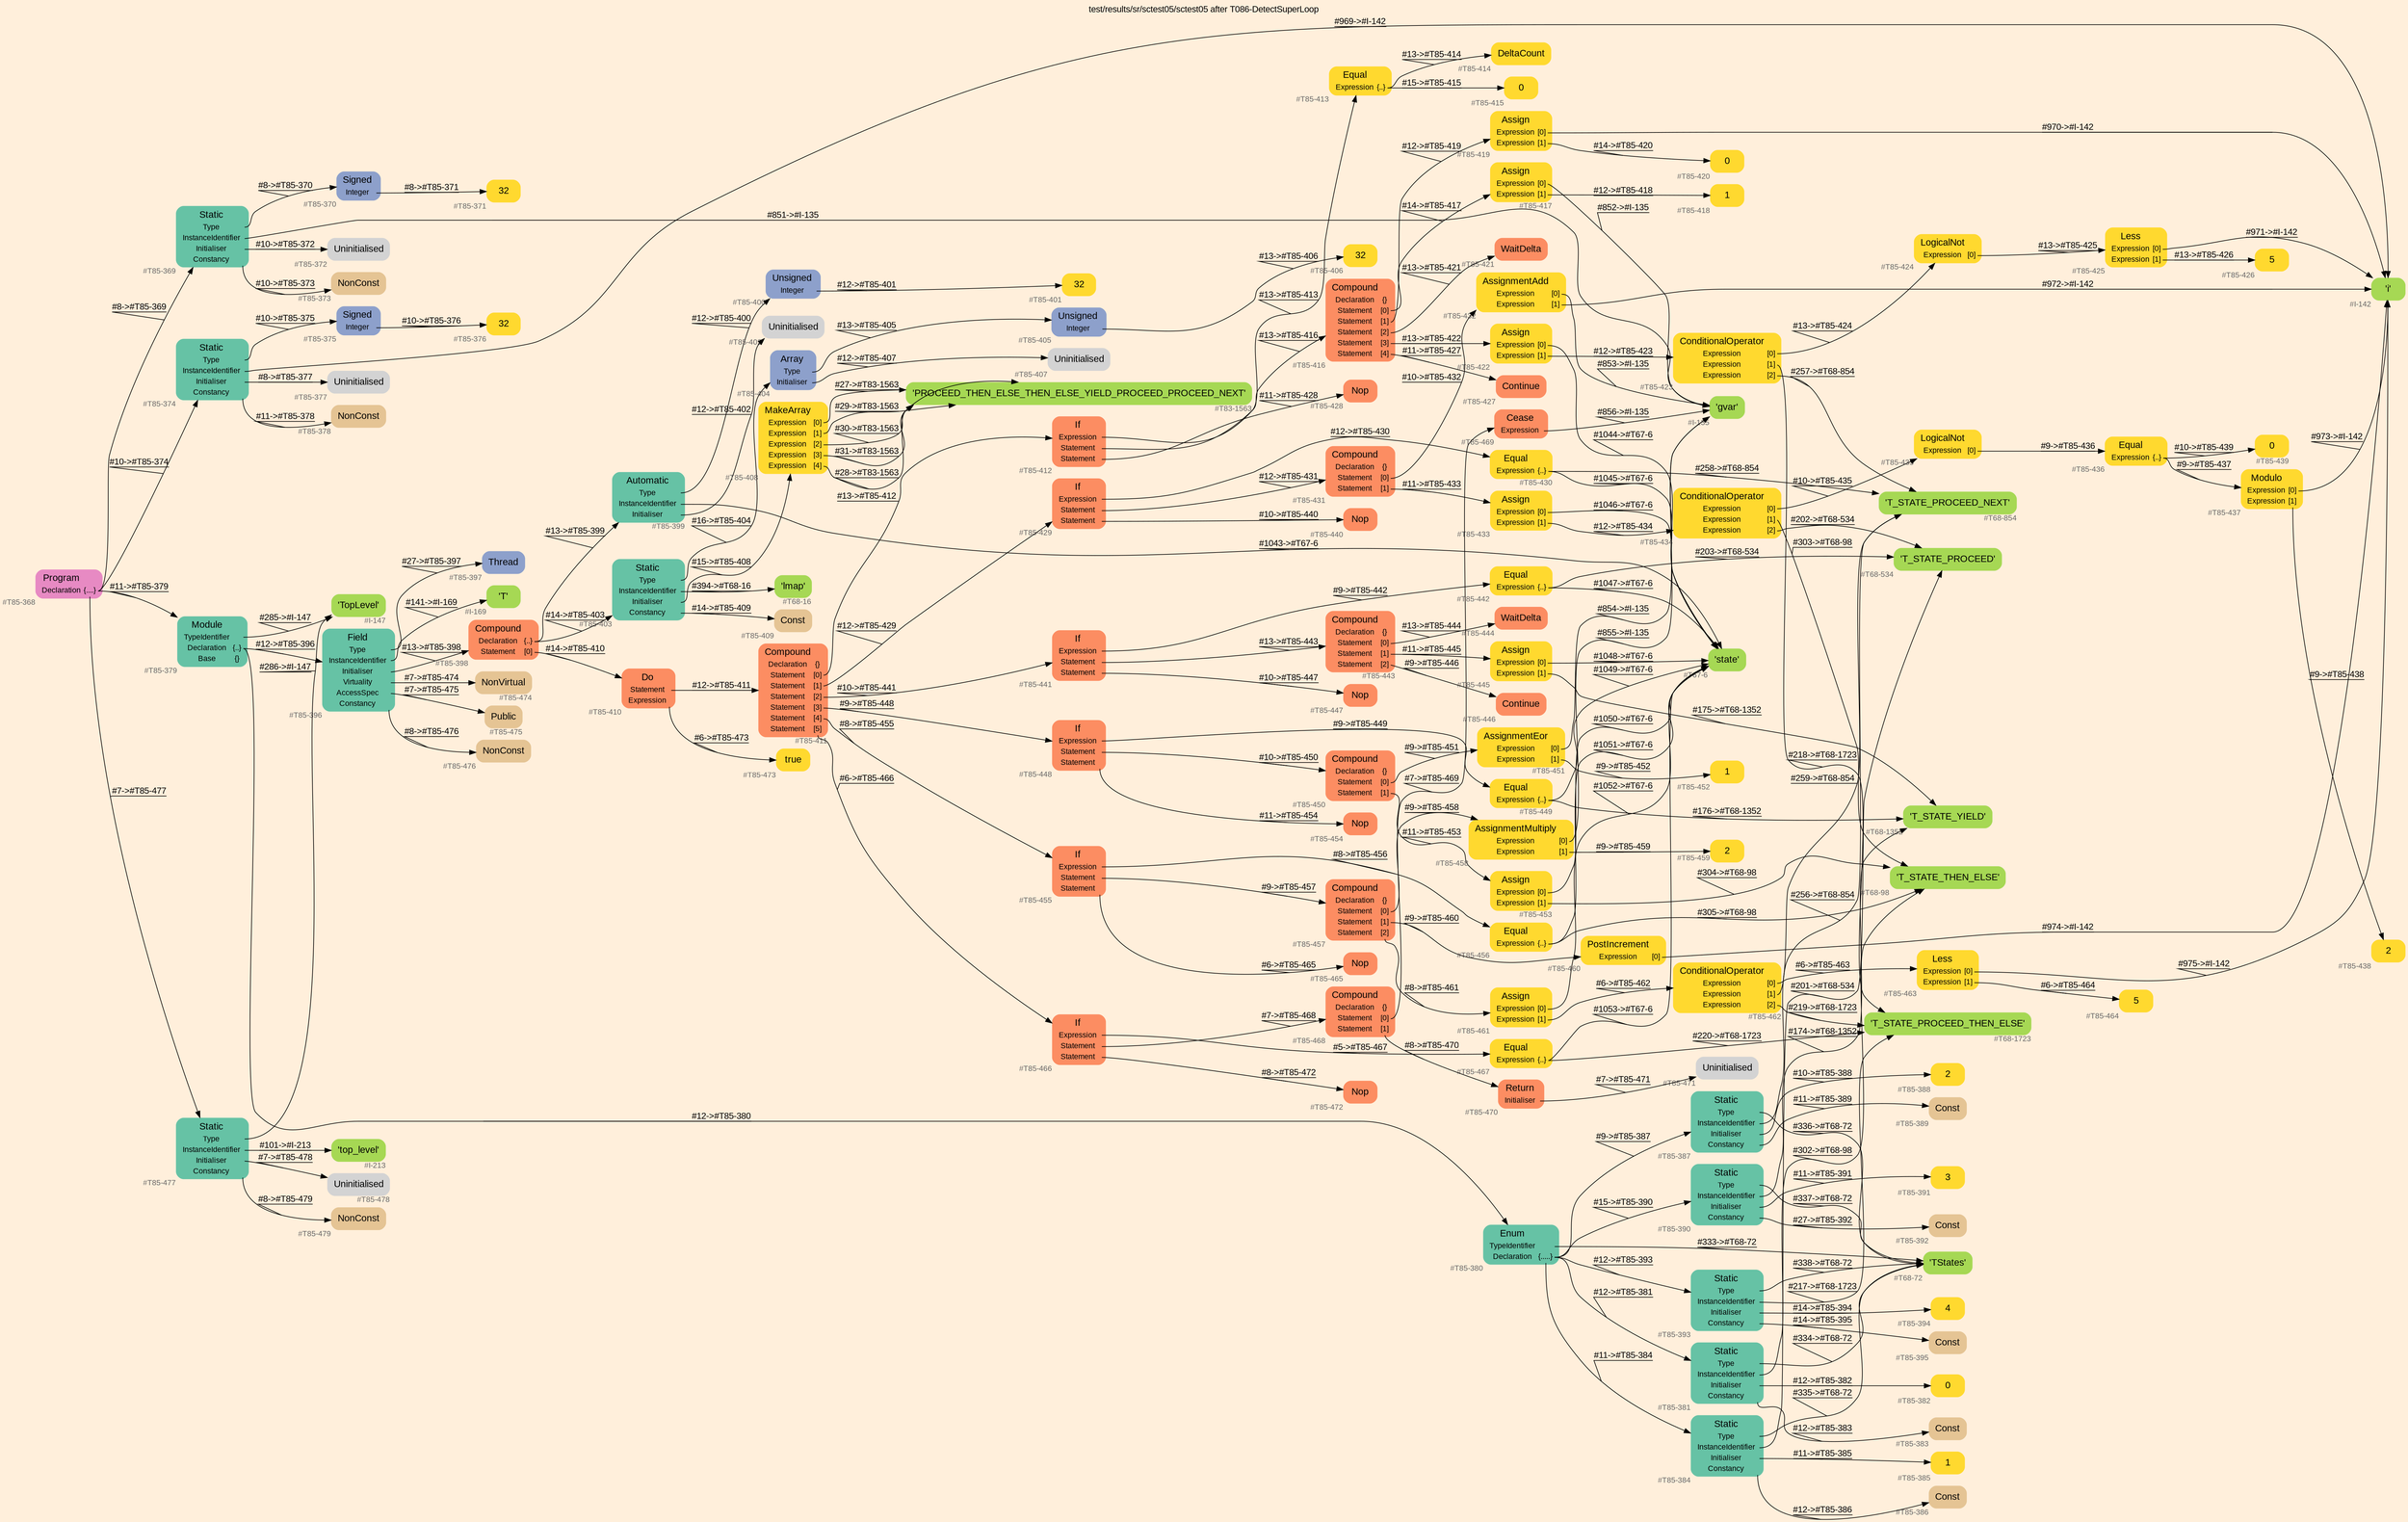 digraph "test/results/sr/sctest05/sctest05 after T086-DetectSuperLoop" {
label = "test/results/sr/sctest05/sctest05 after T086-DetectSuperLoop"
labelloc = t
graph [
    rankdir = "LR"
    ranksep = 0.3
    bgcolor = antiquewhite1
    color = black
    fontcolor = black
    fontname = "Arial"
];
node [
    fontname = "Arial"
];
edge [
    fontname = "Arial"
];

// -------------------- node figure --------------------
// -------- block #T85-368 ----------
"#T85-368" [
    fillcolor = "/set28/4"
    xlabel = "#T85-368"
    fontsize = "12"
    fontcolor = grey40
    shape = "plaintext"
    label = <<TABLE BORDER="0" CELLBORDER="0" CELLSPACING="0">
     <TR><TD><FONT COLOR="black" POINT-SIZE="15">Program</FONT></TD></TR>
     <TR><TD><FONT COLOR="black" POINT-SIZE="12">Declaration</FONT></TD><TD PORT="port0"><FONT COLOR="black" POINT-SIZE="12">{....}</FONT></TD></TR>
    </TABLE>>
    style = "rounded,filled"
];

// -------- block #T85-369 ----------
"#T85-369" [
    fillcolor = "/set28/1"
    xlabel = "#T85-369"
    fontsize = "12"
    fontcolor = grey40
    shape = "plaintext"
    label = <<TABLE BORDER="0" CELLBORDER="0" CELLSPACING="0">
     <TR><TD><FONT COLOR="black" POINT-SIZE="15">Static</FONT></TD></TR>
     <TR><TD><FONT COLOR="black" POINT-SIZE="12">Type</FONT></TD><TD PORT="port0"></TD></TR>
     <TR><TD><FONT COLOR="black" POINT-SIZE="12">InstanceIdentifier</FONT></TD><TD PORT="port1"></TD></TR>
     <TR><TD><FONT COLOR="black" POINT-SIZE="12">Initialiser</FONT></TD><TD PORT="port2"></TD></TR>
     <TR><TD><FONT COLOR="black" POINT-SIZE="12">Constancy</FONT></TD><TD PORT="port3"></TD></TR>
    </TABLE>>
    style = "rounded,filled"
];

// -------- block #T85-370 ----------
"#T85-370" [
    fillcolor = "/set28/3"
    xlabel = "#T85-370"
    fontsize = "12"
    fontcolor = grey40
    shape = "plaintext"
    label = <<TABLE BORDER="0" CELLBORDER="0" CELLSPACING="0">
     <TR><TD><FONT COLOR="black" POINT-SIZE="15">Signed</FONT></TD></TR>
     <TR><TD><FONT COLOR="black" POINT-SIZE="12">Integer</FONT></TD><TD PORT="port0"></TD></TR>
    </TABLE>>
    style = "rounded,filled"
];

// -------- block #T85-371 ----------
"#T85-371" [
    fillcolor = "/set28/6"
    xlabel = "#T85-371"
    fontsize = "12"
    fontcolor = grey40
    shape = "plaintext"
    label = <<TABLE BORDER="0" CELLBORDER="0" CELLSPACING="0">
     <TR><TD><FONT COLOR="black" POINT-SIZE="15">32</FONT></TD></TR>
    </TABLE>>
    style = "rounded,filled"
];

// -------- block #I-135 ----------
"#I-135" [
    fillcolor = "/set28/5"
    xlabel = "#I-135"
    fontsize = "12"
    fontcolor = grey40
    shape = "plaintext"
    label = <<TABLE BORDER="0" CELLBORDER="0" CELLSPACING="0">
     <TR><TD><FONT COLOR="black" POINT-SIZE="15">'gvar'</FONT></TD></TR>
    </TABLE>>
    style = "rounded,filled"
];

// -------- block #T85-372 ----------
"#T85-372" [
    xlabel = "#T85-372"
    fontsize = "12"
    fontcolor = grey40
    shape = "plaintext"
    label = <<TABLE BORDER="0" CELLBORDER="0" CELLSPACING="0">
     <TR><TD><FONT COLOR="black" POINT-SIZE="15">Uninitialised</FONT></TD></TR>
    </TABLE>>
    style = "rounded,filled"
];

// -------- block #T85-373 ----------
"#T85-373" [
    fillcolor = "/set28/7"
    xlabel = "#T85-373"
    fontsize = "12"
    fontcolor = grey40
    shape = "plaintext"
    label = <<TABLE BORDER="0" CELLBORDER="0" CELLSPACING="0">
     <TR><TD><FONT COLOR="black" POINT-SIZE="15">NonConst</FONT></TD></TR>
    </TABLE>>
    style = "rounded,filled"
];

// -------- block #T85-374 ----------
"#T85-374" [
    fillcolor = "/set28/1"
    xlabel = "#T85-374"
    fontsize = "12"
    fontcolor = grey40
    shape = "plaintext"
    label = <<TABLE BORDER="0" CELLBORDER="0" CELLSPACING="0">
     <TR><TD><FONT COLOR="black" POINT-SIZE="15">Static</FONT></TD></TR>
     <TR><TD><FONT COLOR="black" POINT-SIZE="12">Type</FONT></TD><TD PORT="port0"></TD></TR>
     <TR><TD><FONT COLOR="black" POINT-SIZE="12">InstanceIdentifier</FONT></TD><TD PORT="port1"></TD></TR>
     <TR><TD><FONT COLOR="black" POINT-SIZE="12">Initialiser</FONT></TD><TD PORT="port2"></TD></TR>
     <TR><TD><FONT COLOR="black" POINT-SIZE="12">Constancy</FONT></TD><TD PORT="port3"></TD></TR>
    </TABLE>>
    style = "rounded,filled"
];

// -------- block #T85-375 ----------
"#T85-375" [
    fillcolor = "/set28/3"
    xlabel = "#T85-375"
    fontsize = "12"
    fontcolor = grey40
    shape = "plaintext"
    label = <<TABLE BORDER="0" CELLBORDER="0" CELLSPACING="0">
     <TR><TD><FONT COLOR="black" POINT-SIZE="15">Signed</FONT></TD></TR>
     <TR><TD><FONT COLOR="black" POINT-SIZE="12">Integer</FONT></TD><TD PORT="port0"></TD></TR>
    </TABLE>>
    style = "rounded,filled"
];

// -------- block #T85-376 ----------
"#T85-376" [
    fillcolor = "/set28/6"
    xlabel = "#T85-376"
    fontsize = "12"
    fontcolor = grey40
    shape = "plaintext"
    label = <<TABLE BORDER="0" CELLBORDER="0" CELLSPACING="0">
     <TR><TD><FONT COLOR="black" POINT-SIZE="15">32</FONT></TD></TR>
    </TABLE>>
    style = "rounded,filled"
];

// -------- block #I-142 ----------
"#I-142" [
    fillcolor = "/set28/5"
    xlabel = "#I-142"
    fontsize = "12"
    fontcolor = grey40
    shape = "plaintext"
    label = <<TABLE BORDER="0" CELLBORDER="0" CELLSPACING="0">
     <TR><TD><FONT COLOR="black" POINT-SIZE="15">'i'</FONT></TD></TR>
    </TABLE>>
    style = "rounded,filled"
];

// -------- block #T85-377 ----------
"#T85-377" [
    xlabel = "#T85-377"
    fontsize = "12"
    fontcolor = grey40
    shape = "plaintext"
    label = <<TABLE BORDER="0" CELLBORDER="0" CELLSPACING="0">
     <TR><TD><FONT COLOR="black" POINT-SIZE="15">Uninitialised</FONT></TD></TR>
    </TABLE>>
    style = "rounded,filled"
];

// -------- block #T85-378 ----------
"#T85-378" [
    fillcolor = "/set28/7"
    xlabel = "#T85-378"
    fontsize = "12"
    fontcolor = grey40
    shape = "plaintext"
    label = <<TABLE BORDER="0" CELLBORDER="0" CELLSPACING="0">
     <TR><TD><FONT COLOR="black" POINT-SIZE="15">NonConst</FONT></TD></TR>
    </TABLE>>
    style = "rounded,filled"
];

// -------- block #T85-379 ----------
"#T85-379" [
    fillcolor = "/set28/1"
    xlabel = "#T85-379"
    fontsize = "12"
    fontcolor = grey40
    shape = "plaintext"
    label = <<TABLE BORDER="0" CELLBORDER="0" CELLSPACING="0">
     <TR><TD><FONT COLOR="black" POINT-SIZE="15">Module</FONT></TD></TR>
     <TR><TD><FONT COLOR="black" POINT-SIZE="12">TypeIdentifier</FONT></TD><TD PORT="port0"></TD></TR>
     <TR><TD><FONT COLOR="black" POINT-SIZE="12">Declaration</FONT></TD><TD PORT="port1"><FONT COLOR="black" POINT-SIZE="12">{..}</FONT></TD></TR>
     <TR><TD><FONT COLOR="black" POINT-SIZE="12">Base</FONT></TD><TD PORT="port2"><FONT COLOR="black" POINT-SIZE="12">{}</FONT></TD></TR>
    </TABLE>>
    style = "rounded,filled"
];

// -------- block #I-147 ----------
"#I-147" [
    fillcolor = "/set28/5"
    xlabel = "#I-147"
    fontsize = "12"
    fontcolor = grey40
    shape = "plaintext"
    label = <<TABLE BORDER="0" CELLBORDER="0" CELLSPACING="0">
     <TR><TD><FONT COLOR="black" POINT-SIZE="15">'TopLevel'</FONT></TD></TR>
    </TABLE>>
    style = "rounded,filled"
];

// -------- block #T85-380 ----------
"#T85-380" [
    fillcolor = "/set28/1"
    xlabel = "#T85-380"
    fontsize = "12"
    fontcolor = grey40
    shape = "plaintext"
    label = <<TABLE BORDER="0" CELLBORDER="0" CELLSPACING="0">
     <TR><TD><FONT COLOR="black" POINT-SIZE="15">Enum</FONT></TD></TR>
     <TR><TD><FONT COLOR="black" POINT-SIZE="12">TypeIdentifier</FONT></TD><TD PORT="port0"></TD></TR>
     <TR><TD><FONT COLOR="black" POINT-SIZE="12">Declaration</FONT></TD><TD PORT="port1"><FONT COLOR="black" POINT-SIZE="12">{.....}</FONT></TD></TR>
    </TABLE>>
    style = "rounded,filled"
];

// -------- block #T68-72 ----------
"#T68-72" [
    fillcolor = "/set28/5"
    xlabel = "#T68-72"
    fontsize = "12"
    fontcolor = grey40
    shape = "plaintext"
    label = <<TABLE BORDER="0" CELLBORDER="0" CELLSPACING="0">
     <TR><TD><FONT COLOR="black" POINT-SIZE="15">'TStates'</FONT></TD></TR>
    </TABLE>>
    style = "rounded,filled"
];

// -------- block #T85-381 ----------
"#T85-381" [
    fillcolor = "/set28/1"
    xlabel = "#T85-381"
    fontsize = "12"
    fontcolor = grey40
    shape = "plaintext"
    label = <<TABLE BORDER="0" CELLBORDER="0" CELLSPACING="0">
     <TR><TD><FONT COLOR="black" POINT-SIZE="15">Static</FONT></TD></TR>
     <TR><TD><FONT COLOR="black" POINT-SIZE="12">Type</FONT></TD><TD PORT="port0"></TD></TR>
     <TR><TD><FONT COLOR="black" POINT-SIZE="12">InstanceIdentifier</FONT></TD><TD PORT="port1"></TD></TR>
     <TR><TD><FONT COLOR="black" POINT-SIZE="12">Initialiser</FONT></TD><TD PORT="port2"></TD></TR>
     <TR><TD><FONT COLOR="black" POINT-SIZE="12">Constancy</FONT></TD><TD PORT="port3"></TD></TR>
    </TABLE>>
    style = "rounded,filled"
];

// -------- block #T68-98 ----------
"#T68-98" [
    fillcolor = "/set28/5"
    xlabel = "#T68-98"
    fontsize = "12"
    fontcolor = grey40
    shape = "plaintext"
    label = <<TABLE BORDER="0" CELLBORDER="0" CELLSPACING="0">
     <TR><TD><FONT COLOR="black" POINT-SIZE="15">'T_STATE_THEN_ELSE'</FONT></TD></TR>
    </TABLE>>
    style = "rounded,filled"
];

// -------- block #T85-382 ----------
"#T85-382" [
    fillcolor = "/set28/6"
    xlabel = "#T85-382"
    fontsize = "12"
    fontcolor = grey40
    shape = "plaintext"
    label = <<TABLE BORDER="0" CELLBORDER="0" CELLSPACING="0">
     <TR><TD><FONT COLOR="black" POINT-SIZE="15">0</FONT></TD></TR>
    </TABLE>>
    style = "rounded,filled"
];

// -------- block #T85-383 ----------
"#T85-383" [
    fillcolor = "/set28/7"
    xlabel = "#T85-383"
    fontsize = "12"
    fontcolor = grey40
    shape = "plaintext"
    label = <<TABLE BORDER="0" CELLBORDER="0" CELLSPACING="0">
     <TR><TD><FONT COLOR="black" POINT-SIZE="15">Const</FONT></TD></TR>
    </TABLE>>
    style = "rounded,filled"
];

// -------- block #T85-384 ----------
"#T85-384" [
    fillcolor = "/set28/1"
    xlabel = "#T85-384"
    fontsize = "12"
    fontcolor = grey40
    shape = "plaintext"
    label = <<TABLE BORDER="0" CELLBORDER="0" CELLSPACING="0">
     <TR><TD><FONT COLOR="black" POINT-SIZE="15">Static</FONT></TD></TR>
     <TR><TD><FONT COLOR="black" POINT-SIZE="12">Type</FONT></TD><TD PORT="port0"></TD></TR>
     <TR><TD><FONT COLOR="black" POINT-SIZE="12">InstanceIdentifier</FONT></TD><TD PORT="port1"></TD></TR>
     <TR><TD><FONT COLOR="black" POINT-SIZE="12">Initialiser</FONT></TD><TD PORT="port2"></TD></TR>
     <TR><TD><FONT COLOR="black" POINT-SIZE="12">Constancy</FONT></TD><TD PORT="port3"></TD></TR>
    </TABLE>>
    style = "rounded,filled"
];

// -------- block #T68-534 ----------
"#T68-534" [
    fillcolor = "/set28/5"
    xlabel = "#T68-534"
    fontsize = "12"
    fontcolor = grey40
    shape = "plaintext"
    label = <<TABLE BORDER="0" CELLBORDER="0" CELLSPACING="0">
     <TR><TD><FONT COLOR="black" POINT-SIZE="15">'T_STATE_PROCEED'</FONT></TD></TR>
    </TABLE>>
    style = "rounded,filled"
];

// -------- block #T85-385 ----------
"#T85-385" [
    fillcolor = "/set28/6"
    xlabel = "#T85-385"
    fontsize = "12"
    fontcolor = grey40
    shape = "plaintext"
    label = <<TABLE BORDER="0" CELLBORDER="0" CELLSPACING="0">
     <TR><TD><FONT COLOR="black" POINT-SIZE="15">1</FONT></TD></TR>
    </TABLE>>
    style = "rounded,filled"
];

// -------- block #T85-386 ----------
"#T85-386" [
    fillcolor = "/set28/7"
    xlabel = "#T85-386"
    fontsize = "12"
    fontcolor = grey40
    shape = "plaintext"
    label = <<TABLE BORDER="0" CELLBORDER="0" CELLSPACING="0">
     <TR><TD><FONT COLOR="black" POINT-SIZE="15">Const</FONT></TD></TR>
    </TABLE>>
    style = "rounded,filled"
];

// -------- block #T85-387 ----------
"#T85-387" [
    fillcolor = "/set28/1"
    xlabel = "#T85-387"
    fontsize = "12"
    fontcolor = grey40
    shape = "plaintext"
    label = <<TABLE BORDER="0" CELLBORDER="0" CELLSPACING="0">
     <TR><TD><FONT COLOR="black" POINT-SIZE="15">Static</FONT></TD></TR>
     <TR><TD><FONT COLOR="black" POINT-SIZE="12">Type</FONT></TD><TD PORT="port0"></TD></TR>
     <TR><TD><FONT COLOR="black" POINT-SIZE="12">InstanceIdentifier</FONT></TD><TD PORT="port1"></TD></TR>
     <TR><TD><FONT COLOR="black" POINT-SIZE="12">Initialiser</FONT></TD><TD PORT="port2"></TD></TR>
     <TR><TD><FONT COLOR="black" POINT-SIZE="12">Constancy</FONT></TD><TD PORT="port3"></TD></TR>
    </TABLE>>
    style = "rounded,filled"
];

// -------- block #T68-854 ----------
"#T68-854" [
    fillcolor = "/set28/5"
    xlabel = "#T68-854"
    fontsize = "12"
    fontcolor = grey40
    shape = "plaintext"
    label = <<TABLE BORDER="0" CELLBORDER="0" CELLSPACING="0">
     <TR><TD><FONT COLOR="black" POINT-SIZE="15">'T_STATE_PROCEED_NEXT'</FONT></TD></TR>
    </TABLE>>
    style = "rounded,filled"
];

// -------- block #T85-388 ----------
"#T85-388" [
    fillcolor = "/set28/6"
    xlabel = "#T85-388"
    fontsize = "12"
    fontcolor = grey40
    shape = "plaintext"
    label = <<TABLE BORDER="0" CELLBORDER="0" CELLSPACING="0">
     <TR><TD><FONT COLOR="black" POINT-SIZE="15">2</FONT></TD></TR>
    </TABLE>>
    style = "rounded,filled"
];

// -------- block #T85-389 ----------
"#T85-389" [
    fillcolor = "/set28/7"
    xlabel = "#T85-389"
    fontsize = "12"
    fontcolor = grey40
    shape = "plaintext"
    label = <<TABLE BORDER="0" CELLBORDER="0" CELLSPACING="0">
     <TR><TD><FONT COLOR="black" POINT-SIZE="15">Const</FONT></TD></TR>
    </TABLE>>
    style = "rounded,filled"
];

// -------- block #T85-390 ----------
"#T85-390" [
    fillcolor = "/set28/1"
    xlabel = "#T85-390"
    fontsize = "12"
    fontcolor = grey40
    shape = "plaintext"
    label = <<TABLE BORDER="0" CELLBORDER="0" CELLSPACING="0">
     <TR><TD><FONT COLOR="black" POINT-SIZE="15">Static</FONT></TD></TR>
     <TR><TD><FONT COLOR="black" POINT-SIZE="12">Type</FONT></TD><TD PORT="port0"></TD></TR>
     <TR><TD><FONT COLOR="black" POINT-SIZE="12">InstanceIdentifier</FONT></TD><TD PORT="port1"></TD></TR>
     <TR><TD><FONT COLOR="black" POINT-SIZE="12">Initialiser</FONT></TD><TD PORT="port2"></TD></TR>
     <TR><TD><FONT COLOR="black" POINT-SIZE="12">Constancy</FONT></TD><TD PORT="port3"></TD></TR>
    </TABLE>>
    style = "rounded,filled"
];

// -------- block #T68-1352 ----------
"#T68-1352" [
    fillcolor = "/set28/5"
    xlabel = "#T68-1352"
    fontsize = "12"
    fontcolor = grey40
    shape = "plaintext"
    label = <<TABLE BORDER="0" CELLBORDER="0" CELLSPACING="0">
     <TR><TD><FONT COLOR="black" POINT-SIZE="15">'T_STATE_YIELD'</FONT></TD></TR>
    </TABLE>>
    style = "rounded,filled"
];

// -------- block #T85-391 ----------
"#T85-391" [
    fillcolor = "/set28/6"
    xlabel = "#T85-391"
    fontsize = "12"
    fontcolor = grey40
    shape = "plaintext"
    label = <<TABLE BORDER="0" CELLBORDER="0" CELLSPACING="0">
     <TR><TD><FONT COLOR="black" POINT-SIZE="15">3</FONT></TD></TR>
    </TABLE>>
    style = "rounded,filled"
];

// -------- block #T85-392 ----------
"#T85-392" [
    fillcolor = "/set28/7"
    xlabel = "#T85-392"
    fontsize = "12"
    fontcolor = grey40
    shape = "plaintext"
    label = <<TABLE BORDER="0" CELLBORDER="0" CELLSPACING="0">
     <TR><TD><FONT COLOR="black" POINT-SIZE="15">Const</FONT></TD></TR>
    </TABLE>>
    style = "rounded,filled"
];

// -------- block #T85-393 ----------
"#T85-393" [
    fillcolor = "/set28/1"
    xlabel = "#T85-393"
    fontsize = "12"
    fontcolor = grey40
    shape = "plaintext"
    label = <<TABLE BORDER="0" CELLBORDER="0" CELLSPACING="0">
     <TR><TD><FONT COLOR="black" POINT-SIZE="15">Static</FONT></TD></TR>
     <TR><TD><FONT COLOR="black" POINT-SIZE="12">Type</FONT></TD><TD PORT="port0"></TD></TR>
     <TR><TD><FONT COLOR="black" POINT-SIZE="12">InstanceIdentifier</FONT></TD><TD PORT="port1"></TD></TR>
     <TR><TD><FONT COLOR="black" POINT-SIZE="12">Initialiser</FONT></TD><TD PORT="port2"></TD></TR>
     <TR><TD><FONT COLOR="black" POINT-SIZE="12">Constancy</FONT></TD><TD PORT="port3"></TD></TR>
    </TABLE>>
    style = "rounded,filled"
];

// -------- block #T68-1723 ----------
"#T68-1723" [
    fillcolor = "/set28/5"
    xlabel = "#T68-1723"
    fontsize = "12"
    fontcolor = grey40
    shape = "plaintext"
    label = <<TABLE BORDER="0" CELLBORDER="0" CELLSPACING="0">
     <TR><TD><FONT COLOR="black" POINT-SIZE="15">'T_STATE_PROCEED_THEN_ELSE'</FONT></TD></TR>
    </TABLE>>
    style = "rounded,filled"
];

// -------- block #T85-394 ----------
"#T85-394" [
    fillcolor = "/set28/6"
    xlabel = "#T85-394"
    fontsize = "12"
    fontcolor = grey40
    shape = "plaintext"
    label = <<TABLE BORDER="0" CELLBORDER="0" CELLSPACING="0">
     <TR><TD><FONT COLOR="black" POINT-SIZE="15">4</FONT></TD></TR>
    </TABLE>>
    style = "rounded,filled"
];

// -------- block #T85-395 ----------
"#T85-395" [
    fillcolor = "/set28/7"
    xlabel = "#T85-395"
    fontsize = "12"
    fontcolor = grey40
    shape = "plaintext"
    label = <<TABLE BORDER="0" CELLBORDER="0" CELLSPACING="0">
     <TR><TD><FONT COLOR="black" POINT-SIZE="15">Const</FONT></TD></TR>
    </TABLE>>
    style = "rounded,filled"
];

// -------- block #T85-396 ----------
"#T85-396" [
    fillcolor = "/set28/1"
    xlabel = "#T85-396"
    fontsize = "12"
    fontcolor = grey40
    shape = "plaintext"
    label = <<TABLE BORDER="0" CELLBORDER="0" CELLSPACING="0">
     <TR><TD><FONT COLOR="black" POINT-SIZE="15">Field</FONT></TD></TR>
     <TR><TD><FONT COLOR="black" POINT-SIZE="12">Type</FONT></TD><TD PORT="port0"></TD></TR>
     <TR><TD><FONT COLOR="black" POINT-SIZE="12">InstanceIdentifier</FONT></TD><TD PORT="port1"></TD></TR>
     <TR><TD><FONT COLOR="black" POINT-SIZE="12">Initialiser</FONT></TD><TD PORT="port2"></TD></TR>
     <TR><TD><FONT COLOR="black" POINT-SIZE="12">Virtuality</FONT></TD><TD PORT="port3"></TD></TR>
     <TR><TD><FONT COLOR="black" POINT-SIZE="12">AccessSpec</FONT></TD><TD PORT="port4"></TD></TR>
     <TR><TD><FONT COLOR="black" POINT-SIZE="12">Constancy</FONT></TD><TD PORT="port5"></TD></TR>
    </TABLE>>
    style = "rounded,filled"
];

// -------- block #T85-397 ----------
"#T85-397" [
    fillcolor = "/set28/3"
    xlabel = "#T85-397"
    fontsize = "12"
    fontcolor = grey40
    shape = "plaintext"
    label = <<TABLE BORDER="0" CELLBORDER="0" CELLSPACING="0">
     <TR><TD><FONT COLOR="black" POINT-SIZE="15">Thread</FONT></TD></TR>
    </TABLE>>
    style = "rounded,filled"
];

// -------- block #I-169 ----------
"#I-169" [
    fillcolor = "/set28/5"
    xlabel = "#I-169"
    fontsize = "12"
    fontcolor = grey40
    shape = "plaintext"
    label = <<TABLE BORDER="0" CELLBORDER="0" CELLSPACING="0">
     <TR><TD><FONT COLOR="black" POINT-SIZE="15">'T'</FONT></TD></TR>
    </TABLE>>
    style = "rounded,filled"
];

// -------- block #T85-398 ----------
"#T85-398" [
    fillcolor = "/set28/2"
    xlabel = "#T85-398"
    fontsize = "12"
    fontcolor = grey40
    shape = "plaintext"
    label = <<TABLE BORDER="0" CELLBORDER="0" CELLSPACING="0">
     <TR><TD><FONT COLOR="black" POINT-SIZE="15">Compound</FONT></TD></TR>
     <TR><TD><FONT COLOR="black" POINT-SIZE="12">Declaration</FONT></TD><TD PORT="port0"><FONT COLOR="black" POINT-SIZE="12">{..}</FONT></TD></TR>
     <TR><TD><FONT COLOR="black" POINT-SIZE="12">Statement</FONT></TD><TD PORT="port1"><FONT COLOR="black" POINT-SIZE="12">[0]</FONT></TD></TR>
    </TABLE>>
    style = "rounded,filled"
];

// -------- block #T85-399 ----------
"#T85-399" [
    fillcolor = "/set28/1"
    xlabel = "#T85-399"
    fontsize = "12"
    fontcolor = grey40
    shape = "plaintext"
    label = <<TABLE BORDER="0" CELLBORDER="0" CELLSPACING="0">
     <TR><TD><FONT COLOR="black" POINT-SIZE="15">Automatic</FONT></TD></TR>
     <TR><TD><FONT COLOR="black" POINT-SIZE="12">Type</FONT></TD><TD PORT="port0"></TD></TR>
     <TR><TD><FONT COLOR="black" POINT-SIZE="12">InstanceIdentifier</FONT></TD><TD PORT="port1"></TD></TR>
     <TR><TD><FONT COLOR="black" POINT-SIZE="12">Initialiser</FONT></TD><TD PORT="port2"></TD></TR>
    </TABLE>>
    style = "rounded,filled"
];

// -------- block #T85-400 ----------
"#T85-400" [
    fillcolor = "/set28/3"
    xlabel = "#T85-400"
    fontsize = "12"
    fontcolor = grey40
    shape = "plaintext"
    label = <<TABLE BORDER="0" CELLBORDER="0" CELLSPACING="0">
     <TR><TD><FONT COLOR="black" POINT-SIZE="15">Unsigned</FONT></TD></TR>
     <TR><TD><FONT COLOR="black" POINT-SIZE="12">Integer</FONT></TD><TD PORT="port0"></TD></TR>
    </TABLE>>
    style = "rounded,filled"
];

// -------- block #T85-401 ----------
"#T85-401" [
    fillcolor = "/set28/6"
    xlabel = "#T85-401"
    fontsize = "12"
    fontcolor = grey40
    shape = "plaintext"
    label = <<TABLE BORDER="0" CELLBORDER="0" CELLSPACING="0">
     <TR><TD><FONT COLOR="black" POINT-SIZE="15">32</FONT></TD></TR>
    </TABLE>>
    style = "rounded,filled"
];

// -------- block #T67-6 ----------
"#T67-6" [
    fillcolor = "/set28/5"
    xlabel = "#T67-6"
    fontsize = "12"
    fontcolor = grey40
    shape = "plaintext"
    label = <<TABLE BORDER="0" CELLBORDER="0" CELLSPACING="0">
     <TR><TD><FONT COLOR="black" POINT-SIZE="15">'state'</FONT></TD></TR>
    </TABLE>>
    style = "rounded,filled"
];

// -------- block #T85-402 ----------
"#T85-402" [
    xlabel = "#T85-402"
    fontsize = "12"
    fontcolor = grey40
    shape = "plaintext"
    label = <<TABLE BORDER="0" CELLBORDER="0" CELLSPACING="0">
     <TR><TD><FONT COLOR="black" POINT-SIZE="15">Uninitialised</FONT></TD></TR>
    </TABLE>>
    style = "rounded,filled"
];

// -------- block #T85-403 ----------
"#T85-403" [
    fillcolor = "/set28/1"
    xlabel = "#T85-403"
    fontsize = "12"
    fontcolor = grey40
    shape = "plaintext"
    label = <<TABLE BORDER="0" CELLBORDER="0" CELLSPACING="0">
     <TR><TD><FONT COLOR="black" POINT-SIZE="15">Static</FONT></TD></TR>
     <TR><TD><FONT COLOR="black" POINT-SIZE="12">Type</FONT></TD><TD PORT="port0"></TD></TR>
     <TR><TD><FONT COLOR="black" POINT-SIZE="12">InstanceIdentifier</FONT></TD><TD PORT="port1"></TD></TR>
     <TR><TD><FONT COLOR="black" POINT-SIZE="12">Initialiser</FONT></TD><TD PORT="port2"></TD></TR>
     <TR><TD><FONT COLOR="black" POINT-SIZE="12">Constancy</FONT></TD><TD PORT="port3"></TD></TR>
    </TABLE>>
    style = "rounded,filled"
];

// -------- block #T85-404 ----------
"#T85-404" [
    fillcolor = "/set28/3"
    xlabel = "#T85-404"
    fontsize = "12"
    fontcolor = grey40
    shape = "plaintext"
    label = <<TABLE BORDER="0" CELLBORDER="0" CELLSPACING="0">
     <TR><TD><FONT COLOR="black" POINT-SIZE="15">Array</FONT></TD></TR>
     <TR><TD><FONT COLOR="black" POINT-SIZE="12">Type</FONT></TD><TD PORT="port0"></TD></TR>
     <TR><TD><FONT COLOR="black" POINT-SIZE="12">Initialiser</FONT></TD><TD PORT="port1"></TD></TR>
    </TABLE>>
    style = "rounded,filled"
];

// -------- block #T85-405 ----------
"#T85-405" [
    fillcolor = "/set28/3"
    xlabel = "#T85-405"
    fontsize = "12"
    fontcolor = grey40
    shape = "plaintext"
    label = <<TABLE BORDER="0" CELLBORDER="0" CELLSPACING="0">
     <TR><TD><FONT COLOR="black" POINT-SIZE="15">Unsigned</FONT></TD></TR>
     <TR><TD><FONT COLOR="black" POINT-SIZE="12">Integer</FONT></TD><TD PORT="port0"></TD></TR>
    </TABLE>>
    style = "rounded,filled"
];

// -------- block #T85-406 ----------
"#T85-406" [
    fillcolor = "/set28/6"
    xlabel = "#T85-406"
    fontsize = "12"
    fontcolor = grey40
    shape = "plaintext"
    label = <<TABLE BORDER="0" CELLBORDER="0" CELLSPACING="0">
     <TR><TD><FONT COLOR="black" POINT-SIZE="15">32</FONT></TD></TR>
    </TABLE>>
    style = "rounded,filled"
];

// -------- block #T85-407 ----------
"#T85-407" [
    xlabel = "#T85-407"
    fontsize = "12"
    fontcolor = grey40
    shape = "plaintext"
    label = <<TABLE BORDER="0" CELLBORDER="0" CELLSPACING="0">
     <TR><TD><FONT COLOR="black" POINT-SIZE="15">Uninitialised</FONT></TD></TR>
    </TABLE>>
    style = "rounded,filled"
];

// -------- block #T68-16 ----------
"#T68-16" [
    fillcolor = "/set28/5"
    xlabel = "#T68-16"
    fontsize = "12"
    fontcolor = grey40
    shape = "plaintext"
    label = <<TABLE BORDER="0" CELLBORDER="0" CELLSPACING="0">
     <TR><TD><FONT COLOR="black" POINT-SIZE="15">'lmap'</FONT></TD></TR>
    </TABLE>>
    style = "rounded,filled"
];

// -------- block #T85-408 ----------
"#T85-408" [
    fillcolor = "/set28/6"
    xlabel = "#T85-408"
    fontsize = "12"
    fontcolor = grey40
    shape = "plaintext"
    label = <<TABLE BORDER="0" CELLBORDER="0" CELLSPACING="0">
     <TR><TD><FONT COLOR="black" POINT-SIZE="15">MakeArray</FONT></TD></TR>
     <TR><TD><FONT COLOR="black" POINT-SIZE="12">Expression</FONT></TD><TD PORT="port0"><FONT COLOR="black" POINT-SIZE="12">[0]</FONT></TD></TR>
     <TR><TD><FONT COLOR="black" POINT-SIZE="12">Expression</FONT></TD><TD PORT="port1"><FONT COLOR="black" POINT-SIZE="12">[1]</FONT></TD></TR>
     <TR><TD><FONT COLOR="black" POINT-SIZE="12">Expression</FONT></TD><TD PORT="port2"><FONT COLOR="black" POINT-SIZE="12">[2]</FONT></TD></TR>
     <TR><TD><FONT COLOR="black" POINT-SIZE="12">Expression</FONT></TD><TD PORT="port3"><FONT COLOR="black" POINT-SIZE="12">[3]</FONT></TD></TR>
     <TR><TD><FONT COLOR="black" POINT-SIZE="12">Expression</FONT></TD><TD PORT="port4"><FONT COLOR="black" POINT-SIZE="12">[4]</FONT></TD></TR>
    </TABLE>>
    style = "rounded,filled"
];

// -------- block #T83-1563 ----------
"#T83-1563" [
    fillcolor = "/set28/5"
    xlabel = "#T83-1563"
    fontsize = "12"
    fontcolor = grey40
    shape = "plaintext"
    label = <<TABLE BORDER="0" CELLBORDER="0" CELLSPACING="0">
     <TR><TD><FONT COLOR="black" POINT-SIZE="15">'PROCEED_THEN_ELSE_THEN_ELSE_YIELD_PROCEED_PROCEED_NEXT'</FONT></TD></TR>
    </TABLE>>
    style = "rounded,filled"
];

// -------- block #T85-409 ----------
"#T85-409" [
    fillcolor = "/set28/7"
    xlabel = "#T85-409"
    fontsize = "12"
    fontcolor = grey40
    shape = "plaintext"
    label = <<TABLE BORDER="0" CELLBORDER="0" CELLSPACING="0">
     <TR><TD><FONT COLOR="black" POINT-SIZE="15">Const</FONT></TD></TR>
    </TABLE>>
    style = "rounded,filled"
];

// -------- block #T85-410 ----------
"#T85-410" [
    fillcolor = "/set28/2"
    xlabel = "#T85-410"
    fontsize = "12"
    fontcolor = grey40
    shape = "plaintext"
    label = <<TABLE BORDER="0" CELLBORDER="0" CELLSPACING="0">
     <TR><TD><FONT COLOR="black" POINT-SIZE="15">Do</FONT></TD></TR>
     <TR><TD><FONT COLOR="black" POINT-SIZE="12">Statement</FONT></TD><TD PORT="port0"></TD></TR>
     <TR><TD><FONT COLOR="black" POINT-SIZE="12">Expression</FONT></TD><TD PORT="port1"></TD></TR>
    </TABLE>>
    style = "rounded,filled"
];

// -------- block #T85-411 ----------
"#T85-411" [
    fillcolor = "/set28/2"
    xlabel = "#T85-411"
    fontsize = "12"
    fontcolor = grey40
    shape = "plaintext"
    label = <<TABLE BORDER="0" CELLBORDER="0" CELLSPACING="0">
     <TR><TD><FONT COLOR="black" POINT-SIZE="15">Compound</FONT></TD></TR>
     <TR><TD><FONT COLOR="black" POINT-SIZE="12">Declaration</FONT></TD><TD PORT="port0"><FONT COLOR="black" POINT-SIZE="12">{}</FONT></TD></TR>
     <TR><TD><FONT COLOR="black" POINT-SIZE="12">Statement</FONT></TD><TD PORT="port1"><FONT COLOR="black" POINT-SIZE="12">[0]</FONT></TD></TR>
     <TR><TD><FONT COLOR="black" POINT-SIZE="12">Statement</FONT></TD><TD PORT="port2"><FONT COLOR="black" POINT-SIZE="12">[1]</FONT></TD></TR>
     <TR><TD><FONT COLOR="black" POINT-SIZE="12">Statement</FONT></TD><TD PORT="port3"><FONT COLOR="black" POINT-SIZE="12">[2]</FONT></TD></TR>
     <TR><TD><FONT COLOR="black" POINT-SIZE="12">Statement</FONT></TD><TD PORT="port4"><FONT COLOR="black" POINT-SIZE="12">[3]</FONT></TD></TR>
     <TR><TD><FONT COLOR="black" POINT-SIZE="12">Statement</FONT></TD><TD PORT="port5"><FONT COLOR="black" POINT-SIZE="12">[4]</FONT></TD></TR>
     <TR><TD><FONT COLOR="black" POINT-SIZE="12">Statement</FONT></TD><TD PORT="port6"><FONT COLOR="black" POINT-SIZE="12">[5]</FONT></TD></TR>
    </TABLE>>
    style = "rounded,filled"
];

// -------- block #T85-412 ----------
"#T85-412" [
    fillcolor = "/set28/2"
    xlabel = "#T85-412"
    fontsize = "12"
    fontcolor = grey40
    shape = "plaintext"
    label = <<TABLE BORDER="0" CELLBORDER="0" CELLSPACING="0">
     <TR><TD><FONT COLOR="black" POINT-SIZE="15">If</FONT></TD></TR>
     <TR><TD><FONT COLOR="black" POINT-SIZE="12">Expression</FONT></TD><TD PORT="port0"></TD></TR>
     <TR><TD><FONT COLOR="black" POINT-SIZE="12">Statement</FONT></TD><TD PORT="port1"></TD></TR>
     <TR><TD><FONT COLOR="black" POINT-SIZE="12">Statement</FONT></TD><TD PORT="port2"></TD></TR>
    </TABLE>>
    style = "rounded,filled"
];

// -------- block #T85-413 ----------
"#T85-413" [
    fillcolor = "/set28/6"
    xlabel = "#T85-413"
    fontsize = "12"
    fontcolor = grey40
    shape = "plaintext"
    label = <<TABLE BORDER="0" CELLBORDER="0" CELLSPACING="0">
     <TR><TD><FONT COLOR="black" POINT-SIZE="15">Equal</FONT></TD></TR>
     <TR><TD><FONT COLOR="black" POINT-SIZE="12">Expression</FONT></TD><TD PORT="port0"><FONT COLOR="black" POINT-SIZE="12">{..}</FONT></TD></TR>
    </TABLE>>
    style = "rounded,filled"
];

// -------- block #T85-414 ----------
"#T85-414" [
    fillcolor = "/set28/6"
    xlabel = "#T85-414"
    fontsize = "12"
    fontcolor = grey40
    shape = "plaintext"
    label = <<TABLE BORDER="0" CELLBORDER="0" CELLSPACING="0">
     <TR><TD><FONT COLOR="black" POINT-SIZE="15">DeltaCount</FONT></TD></TR>
    </TABLE>>
    style = "rounded,filled"
];

// -------- block #T85-415 ----------
"#T85-415" [
    fillcolor = "/set28/6"
    xlabel = "#T85-415"
    fontsize = "12"
    fontcolor = grey40
    shape = "plaintext"
    label = <<TABLE BORDER="0" CELLBORDER="0" CELLSPACING="0">
     <TR><TD><FONT COLOR="black" POINT-SIZE="15">0</FONT></TD></TR>
    </TABLE>>
    style = "rounded,filled"
];

// -------- block #T85-416 ----------
"#T85-416" [
    fillcolor = "/set28/2"
    xlabel = "#T85-416"
    fontsize = "12"
    fontcolor = grey40
    shape = "plaintext"
    label = <<TABLE BORDER="0" CELLBORDER="0" CELLSPACING="0">
     <TR><TD><FONT COLOR="black" POINT-SIZE="15">Compound</FONT></TD></TR>
     <TR><TD><FONT COLOR="black" POINT-SIZE="12">Declaration</FONT></TD><TD PORT="port0"><FONT COLOR="black" POINT-SIZE="12">{}</FONT></TD></TR>
     <TR><TD><FONT COLOR="black" POINT-SIZE="12">Statement</FONT></TD><TD PORT="port1"><FONT COLOR="black" POINT-SIZE="12">[0]</FONT></TD></TR>
     <TR><TD><FONT COLOR="black" POINT-SIZE="12">Statement</FONT></TD><TD PORT="port2"><FONT COLOR="black" POINT-SIZE="12">[1]</FONT></TD></TR>
     <TR><TD><FONT COLOR="black" POINT-SIZE="12">Statement</FONT></TD><TD PORT="port3"><FONT COLOR="black" POINT-SIZE="12">[2]</FONT></TD></TR>
     <TR><TD><FONT COLOR="black" POINT-SIZE="12">Statement</FONT></TD><TD PORT="port4"><FONT COLOR="black" POINT-SIZE="12">[3]</FONT></TD></TR>
     <TR><TD><FONT COLOR="black" POINT-SIZE="12">Statement</FONT></TD><TD PORT="port5"><FONT COLOR="black" POINT-SIZE="12">[4]</FONT></TD></TR>
    </TABLE>>
    style = "rounded,filled"
];

// -------- block #T85-417 ----------
"#T85-417" [
    fillcolor = "/set28/6"
    xlabel = "#T85-417"
    fontsize = "12"
    fontcolor = grey40
    shape = "plaintext"
    label = <<TABLE BORDER="0" CELLBORDER="0" CELLSPACING="0">
     <TR><TD><FONT COLOR="black" POINT-SIZE="15">Assign</FONT></TD></TR>
     <TR><TD><FONT COLOR="black" POINT-SIZE="12">Expression</FONT></TD><TD PORT="port0"><FONT COLOR="black" POINT-SIZE="12">[0]</FONT></TD></TR>
     <TR><TD><FONT COLOR="black" POINT-SIZE="12">Expression</FONT></TD><TD PORT="port1"><FONT COLOR="black" POINT-SIZE="12">[1]</FONT></TD></TR>
    </TABLE>>
    style = "rounded,filled"
];

// -------- block #T85-418 ----------
"#T85-418" [
    fillcolor = "/set28/6"
    xlabel = "#T85-418"
    fontsize = "12"
    fontcolor = grey40
    shape = "plaintext"
    label = <<TABLE BORDER="0" CELLBORDER="0" CELLSPACING="0">
     <TR><TD><FONT COLOR="black" POINT-SIZE="15">1</FONT></TD></TR>
    </TABLE>>
    style = "rounded,filled"
];

// -------- block #T85-419 ----------
"#T85-419" [
    fillcolor = "/set28/6"
    xlabel = "#T85-419"
    fontsize = "12"
    fontcolor = grey40
    shape = "plaintext"
    label = <<TABLE BORDER="0" CELLBORDER="0" CELLSPACING="0">
     <TR><TD><FONT COLOR="black" POINT-SIZE="15">Assign</FONT></TD></TR>
     <TR><TD><FONT COLOR="black" POINT-SIZE="12">Expression</FONT></TD><TD PORT="port0"><FONT COLOR="black" POINT-SIZE="12">[0]</FONT></TD></TR>
     <TR><TD><FONT COLOR="black" POINT-SIZE="12">Expression</FONT></TD><TD PORT="port1"><FONT COLOR="black" POINT-SIZE="12">[1]</FONT></TD></TR>
    </TABLE>>
    style = "rounded,filled"
];

// -------- block #T85-420 ----------
"#T85-420" [
    fillcolor = "/set28/6"
    xlabel = "#T85-420"
    fontsize = "12"
    fontcolor = grey40
    shape = "plaintext"
    label = <<TABLE BORDER="0" CELLBORDER="0" CELLSPACING="0">
     <TR><TD><FONT COLOR="black" POINT-SIZE="15">0</FONT></TD></TR>
    </TABLE>>
    style = "rounded,filled"
];

// -------- block #T85-421 ----------
"#T85-421" [
    fillcolor = "/set28/2"
    xlabel = "#T85-421"
    fontsize = "12"
    fontcolor = grey40
    shape = "plaintext"
    label = <<TABLE BORDER="0" CELLBORDER="0" CELLSPACING="0">
     <TR><TD><FONT COLOR="black" POINT-SIZE="15">WaitDelta</FONT></TD></TR>
    </TABLE>>
    style = "rounded,filled"
];

// -------- block #T85-422 ----------
"#T85-422" [
    fillcolor = "/set28/6"
    xlabel = "#T85-422"
    fontsize = "12"
    fontcolor = grey40
    shape = "plaintext"
    label = <<TABLE BORDER="0" CELLBORDER="0" CELLSPACING="0">
     <TR><TD><FONT COLOR="black" POINT-SIZE="15">Assign</FONT></TD></TR>
     <TR><TD><FONT COLOR="black" POINT-SIZE="12">Expression</FONT></TD><TD PORT="port0"><FONT COLOR="black" POINT-SIZE="12">[0]</FONT></TD></TR>
     <TR><TD><FONT COLOR="black" POINT-SIZE="12">Expression</FONT></TD><TD PORT="port1"><FONT COLOR="black" POINT-SIZE="12">[1]</FONT></TD></TR>
    </TABLE>>
    style = "rounded,filled"
];

// -------- block #T85-423 ----------
"#T85-423" [
    fillcolor = "/set28/6"
    xlabel = "#T85-423"
    fontsize = "12"
    fontcolor = grey40
    shape = "plaintext"
    label = <<TABLE BORDER="0" CELLBORDER="0" CELLSPACING="0">
     <TR><TD><FONT COLOR="black" POINT-SIZE="15">ConditionalOperator</FONT></TD></TR>
     <TR><TD><FONT COLOR="black" POINT-SIZE="12">Expression</FONT></TD><TD PORT="port0"><FONT COLOR="black" POINT-SIZE="12">[0]</FONT></TD></TR>
     <TR><TD><FONT COLOR="black" POINT-SIZE="12">Expression</FONT></TD><TD PORT="port1"><FONT COLOR="black" POINT-SIZE="12">[1]</FONT></TD></TR>
     <TR><TD><FONT COLOR="black" POINT-SIZE="12">Expression</FONT></TD><TD PORT="port2"><FONT COLOR="black" POINT-SIZE="12">[2]</FONT></TD></TR>
    </TABLE>>
    style = "rounded,filled"
];

// -------- block #T85-424 ----------
"#T85-424" [
    fillcolor = "/set28/6"
    xlabel = "#T85-424"
    fontsize = "12"
    fontcolor = grey40
    shape = "plaintext"
    label = <<TABLE BORDER="0" CELLBORDER="0" CELLSPACING="0">
     <TR><TD><FONT COLOR="black" POINT-SIZE="15">LogicalNot</FONT></TD></TR>
     <TR><TD><FONT COLOR="black" POINT-SIZE="12">Expression</FONT></TD><TD PORT="port0"><FONT COLOR="black" POINT-SIZE="12">[0]</FONT></TD></TR>
    </TABLE>>
    style = "rounded,filled"
];

// -------- block #T85-425 ----------
"#T85-425" [
    fillcolor = "/set28/6"
    xlabel = "#T85-425"
    fontsize = "12"
    fontcolor = grey40
    shape = "plaintext"
    label = <<TABLE BORDER="0" CELLBORDER="0" CELLSPACING="0">
     <TR><TD><FONT COLOR="black" POINT-SIZE="15">Less</FONT></TD></TR>
     <TR><TD><FONT COLOR="black" POINT-SIZE="12">Expression</FONT></TD><TD PORT="port0"><FONT COLOR="black" POINT-SIZE="12">[0]</FONT></TD></TR>
     <TR><TD><FONT COLOR="black" POINT-SIZE="12">Expression</FONT></TD><TD PORT="port1"><FONT COLOR="black" POINT-SIZE="12">[1]</FONT></TD></TR>
    </TABLE>>
    style = "rounded,filled"
];

// -------- block #T85-426 ----------
"#T85-426" [
    fillcolor = "/set28/6"
    xlabel = "#T85-426"
    fontsize = "12"
    fontcolor = grey40
    shape = "plaintext"
    label = <<TABLE BORDER="0" CELLBORDER="0" CELLSPACING="0">
     <TR><TD><FONT COLOR="black" POINT-SIZE="15">5</FONT></TD></TR>
    </TABLE>>
    style = "rounded,filled"
];

// -------- block #T85-427 ----------
"#T85-427" [
    fillcolor = "/set28/2"
    xlabel = "#T85-427"
    fontsize = "12"
    fontcolor = grey40
    shape = "plaintext"
    label = <<TABLE BORDER="0" CELLBORDER="0" CELLSPACING="0">
     <TR><TD><FONT COLOR="black" POINT-SIZE="15">Continue</FONT></TD></TR>
    </TABLE>>
    style = "rounded,filled"
];

// -------- block #T85-428 ----------
"#T85-428" [
    fillcolor = "/set28/2"
    xlabel = "#T85-428"
    fontsize = "12"
    fontcolor = grey40
    shape = "plaintext"
    label = <<TABLE BORDER="0" CELLBORDER="0" CELLSPACING="0">
     <TR><TD><FONT COLOR="black" POINT-SIZE="15">Nop</FONT></TD></TR>
    </TABLE>>
    style = "rounded,filled"
];

// -------- block #T85-429 ----------
"#T85-429" [
    fillcolor = "/set28/2"
    xlabel = "#T85-429"
    fontsize = "12"
    fontcolor = grey40
    shape = "plaintext"
    label = <<TABLE BORDER="0" CELLBORDER="0" CELLSPACING="0">
     <TR><TD><FONT COLOR="black" POINT-SIZE="15">If</FONT></TD></TR>
     <TR><TD><FONT COLOR="black" POINT-SIZE="12">Expression</FONT></TD><TD PORT="port0"></TD></TR>
     <TR><TD><FONT COLOR="black" POINT-SIZE="12">Statement</FONT></TD><TD PORT="port1"></TD></TR>
     <TR><TD><FONT COLOR="black" POINT-SIZE="12">Statement</FONT></TD><TD PORT="port2"></TD></TR>
    </TABLE>>
    style = "rounded,filled"
];

// -------- block #T85-430 ----------
"#T85-430" [
    fillcolor = "/set28/6"
    xlabel = "#T85-430"
    fontsize = "12"
    fontcolor = grey40
    shape = "plaintext"
    label = <<TABLE BORDER="0" CELLBORDER="0" CELLSPACING="0">
     <TR><TD><FONT COLOR="black" POINT-SIZE="15">Equal</FONT></TD></TR>
     <TR><TD><FONT COLOR="black" POINT-SIZE="12">Expression</FONT></TD><TD PORT="port0"><FONT COLOR="black" POINT-SIZE="12">{..}</FONT></TD></TR>
    </TABLE>>
    style = "rounded,filled"
];

// -------- block #T85-431 ----------
"#T85-431" [
    fillcolor = "/set28/2"
    xlabel = "#T85-431"
    fontsize = "12"
    fontcolor = grey40
    shape = "plaintext"
    label = <<TABLE BORDER="0" CELLBORDER="0" CELLSPACING="0">
     <TR><TD><FONT COLOR="black" POINT-SIZE="15">Compound</FONT></TD></TR>
     <TR><TD><FONT COLOR="black" POINT-SIZE="12">Declaration</FONT></TD><TD PORT="port0"><FONT COLOR="black" POINT-SIZE="12">{}</FONT></TD></TR>
     <TR><TD><FONT COLOR="black" POINT-SIZE="12">Statement</FONT></TD><TD PORT="port1"><FONT COLOR="black" POINT-SIZE="12">[0]</FONT></TD></TR>
     <TR><TD><FONT COLOR="black" POINT-SIZE="12">Statement</FONT></TD><TD PORT="port2"><FONT COLOR="black" POINT-SIZE="12">[1]</FONT></TD></TR>
    </TABLE>>
    style = "rounded,filled"
];

// -------- block #T85-432 ----------
"#T85-432" [
    fillcolor = "/set28/6"
    xlabel = "#T85-432"
    fontsize = "12"
    fontcolor = grey40
    shape = "plaintext"
    label = <<TABLE BORDER="0" CELLBORDER="0" CELLSPACING="0">
     <TR><TD><FONT COLOR="black" POINT-SIZE="15">AssignmentAdd</FONT></TD></TR>
     <TR><TD><FONT COLOR="black" POINT-SIZE="12">Expression</FONT></TD><TD PORT="port0"><FONT COLOR="black" POINT-SIZE="12">[0]</FONT></TD></TR>
     <TR><TD><FONT COLOR="black" POINT-SIZE="12">Expression</FONT></TD><TD PORT="port1"><FONT COLOR="black" POINT-SIZE="12">[1]</FONT></TD></TR>
    </TABLE>>
    style = "rounded,filled"
];

// -------- block #T85-433 ----------
"#T85-433" [
    fillcolor = "/set28/6"
    xlabel = "#T85-433"
    fontsize = "12"
    fontcolor = grey40
    shape = "plaintext"
    label = <<TABLE BORDER="0" CELLBORDER="0" CELLSPACING="0">
     <TR><TD><FONT COLOR="black" POINT-SIZE="15">Assign</FONT></TD></TR>
     <TR><TD><FONT COLOR="black" POINT-SIZE="12">Expression</FONT></TD><TD PORT="port0"><FONT COLOR="black" POINT-SIZE="12">[0]</FONT></TD></TR>
     <TR><TD><FONT COLOR="black" POINT-SIZE="12">Expression</FONT></TD><TD PORT="port1"><FONT COLOR="black" POINT-SIZE="12">[1]</FONT></TD></TR>
    </TABLE>>
    style = "rounded,filled"
];

// -------- block #T85-434 ----------
"#T85-434" [
    fillcolor = "/set28/6"
    xlabel = "#T85-434"
    fontsize = "12"
    fontcolor = grey40
    shape = "plaintext"
    label = <<TABLE BORDER="0" CELLBORDER="0" CELLSPACING="0">
     <TR><TD><FONT COLOR="black" POINT-SIZE="15">ConditionalOperator</FONT></TD></TR>
     <TR><TD><FONT COLOR="black" POINT-SIZE="12">Expression</FONT></TD><TD PORT="port0"><FONT COLOR="black" POINT-SIZE="12">[0]</FONT></TD></TR>
     <TR><TD><FONT COLOR="black" POINT-SIZE="12">Expression</FONT></TD><TD PORT="port1"><FONT COLOR="black" POINT-SIZE="12">[1]</FONT></TD></TR>
     <TR><TD><FONT COLOR="black" POINT-SIZE="12">Expression</FONT></TD><TD PORT="port2"><FONT COLOR="black" POINT-SIZE="12">[2]</FONT></TD></TR>
    </TABLE>>
    style = "rounded,filled"
];

// -------- block #T85-435 ----------
"#T85-435" [
    fillcolor = "/set28/6"
    xlabel = "#T85-435"
    fontsize = "12"
    fontcolor = grey40
    shape = "plaintext"
    label = <<TABLE BORDER="0" CELLBORDER="0" CELLSPACING="0">
     <TR><TD><FONT COLOR="black" POINT-SIZE="15">LogicalNot</FONT></TD></TR>
     <TR><TD><FONT COLOR="black" POINT-SIZE="12">Expression</FONT></TD><TD PORT="port0"><FONT COLOR="black" POINT-SIZE="12">[0]</FONT></TD></TR>
    </TABLE>>
    style = "rounded,filled"
];

// -------- block #T85-436 ----------
"#T85-436" [
    fillcolor = "/set28/6"
    xlabel = "#T85-436"
    fontsize = "12"
    fontcolor = grey40
    shape = "plaintext"
    label = <<TABLE BORDER="0" CELLBORDER="0" CELLSPACING="0">
     <TR><TD><FONT COLOR="black" POINT-SIZE="15">Equal</FONT></TD></TR>
     <TR><TD><FONT COLOR="black" POINT-SIZE="12">Expression</FONT></TD><TD PORT="port0"><FONT COLOR="black" POINT-SIZE="12">{..}</FONT></TD></TR>
    </TABLE>>
    style = "rounded,filled"
];

// -------- block #T85-437 ----------
"#T85-437" [
    fillcolor = "/set28/6"
    xlabel = "#T85-437"
    fontsize = "12"
    fontcolor = grey40
    shape = "plaintext"
    label = <<TABLE BORDER="0" CELLBORDER="0" CELLSPACING="0">
     <TR><TD><FONT COLOR="black" POINT-SIZE="15">Modulo</FONT></TD></TR>
     <TR><TD><FONT COLOR="black" POINT-SIZE="12">Expression</FONT></TD><TD PORT="port0"><FONT COLOR="black" POINT-SIZE="12">[0]</FONT></TD></TR>
     <TR><TD><FONT COLOR="black" POINT-SIZE="12">Expression</FONT></TD><TD PORT="port1"><FONT COLOR="black" POINT-SIZE="12">[1]</FONT></TD></TR>
    </TABLE>>
    style = "rounded,filled"
];

// -------- block #T85-438 ----------
"#T85-438" [
    fillcolor = "/set28/6"
    xlabel = "#T85-438"
    fontsize = "12"
    fontcolor = grey40
    shape = "plaintext"
    label = <<TABLE BORDER="0" CELLBORDER="0" CELLSPACING="0">
     <TR><TD><FONT COLOR="black" POINT-SIZE="15">2</FONT></TD></TR>
    </TABLE>>
    style = "rounded,filled"
];

// -------- block #T85-439 ----------
"#T85-439" [
    fillcolor = "/set28/6"
    xlabel = "#T85-439"
    fontsize = "12"
    fontcolor = grey40
    shape = "plaintext"
    label = <<TABLE BORDER="0" CELLBORDER="0" CELLSPACING="0">
     <TR><TD><FONT COLOR="black" POINT-SIZE="15">0</FONT></TD></TR>
    </TABLE>>
    style = "rounded,filled"
];

// -------- block #T85-440 ----------
"#T85-440" [
    fillcolor = "/set28/2"
    xlabel = "#T85-440"
    fontsize = "12"
    fontcolor = grey40
    shape = "plaintext"
    label = <<TABLE BORDER="0" CELLBORDER="0" CELLSPACING="0">
     <TR><TD><FONT COLOR="black" POINT-SIZE="15">Nop</FONT></TD></TR>
    </TABLE>>
    style = "rounded,filled"
];

// -------- block #T85-441 ----------
"#T85-441" [
    fillcolor = "/set28/2"
    xlabel = "#T85-441"
    fontsize = "12"
    fontcolor = grey40
    shape = "plaintext"
    label = <<TABLE BORDER="0" CELLBORDER="0" CELLSPACING="0">
     <TR><TD><FONT COLOR="black" POINT-SIZE="15">If</FONT></TD></TR>
     <TR><TD><FONT COLOR="black" POINT-SIZE="12">Expression</FONT></TD><TD PORT="port0"></TD></TR>
     <TR><TD><FONT COLOR="black" POINT-SIZE="12">Statement</FONT></TD><TD PORT="port1"></TD></TR>
     <TR><TD><FONT COLOR="black" POINT-SIZE="12">Statement</FONT></TD><TD PORT="port2"></TD></TR>
    </TABLE>>
    style = "rounded,filled"
];

// -------- block #T85-442 ----------
"#T85-442" [
    fillcolor = "/set28/6"
    xlabel = "#T85-442"
    fontsize = "12"
    fontcolor = grey40
    shape = "plaintext"
    label = <<TABLE BORDER="0" CELLBORDER="0" CELLSPACING="0">
     <TR><TD><FONT COLOR="black" POINT-SIZE="15">Equal</FONT></TD></TR>
     <TR><TD><FONT COLOR="black" POINT-SIZE="12">Expression</FONT></TD><TD PORT="port0"><FONT COLOR="black" POINT-SIZE="12">{..}</FONT></TD></TR>
    </TABLE>>
    style = "rounded,filled"
];

// -------- block #T85-443 ----------
"#T85-443" [
    fillcolor = "/set28/2"
    xlabel = "#T85-443"
    fontsize = "12"
    fontcolor = grey40
    shape = "plaintext"
    label = <<TABLE BORDER="0" CELLBORDER="0" CELLSPACING="0">
     <TR><TD><FONT COLOR="black" POINT-SIZE="15">Compound</FONT></TD></TR>
     <TR><TD><FONT COLOR="black" POINT-SIZE="12">Declaration</FONT></TD><TD PORT="port0"><FONT COLOR="black" POINT-SIZE="12">{}</FONT></TD></TR>
     <TR><TD><FONT COLOR="black" POINT-SIZE="12">Statement</FONT></TD><TD PORT="port1"><FONT COLOR="black" POINT-SIZE="12">[0]</FONT></TD></TR>
     <TR><TD><FONT COLOR="black" POINT-SIZE="12">Statement</FONT></TD><TD PORT="port2"><FONT COLOR="black" POINT-SIZE="12">[1]</FONT></TD></TR>
     <TR><TD><FONT COLOR="black" POINT-SIZE="12">Statement</FONT></TD><TD PORT="port3"><FONT COLOR="black" POINT-SIZE="12">[2]</FONT></TD></TR>
    </TABLE>>
    style = "rounded,filled"
];

// -------- block #T85-444 ----------
"#T85-444" [
    fillcolor = "/set28/2"
    xlabel = "#T85-444"
    fontsize = "12"
    fontcolor = grey40
    shape = "plaintext"
    label = <<TABLE BORDER="0" CELLBORDER="0" CELLSPACING="0">
     <TR><TD><FONT COLOR="black" POINT-SIZE="15">WaitDelta</FONT></TD></TR>
    </TABLE>>
    style = "rounded,filled"
];

// -------- block #T85-445 ----------
"#T85-445" [
    fillcolor = "/set28/6"
    xlabel = "#T85-445"
    fontsize = "12"
    fontcolor = grey40
    shape = "plaintext"
    label = <<TABLE BORDER="0" CELLBORDER="0" CELLSPACING="0">
     <TR><TD><FONT COLOR="black" POINT-SIZE="15">Assign</FONT></TD></TR>
     <TR><TD><FONT COLOR="black" POINT-SIZE="12">Expression</FONT></TD><TD PORT="port0"><FONT COLOR="black" POINT-SIZE="12">[0]</FONT></TD></TR>
     <TR><TD><FONT COLOR="black" POINT-SIZE="12">Expression</FONT></TD><TD PORT="port1"><FONT COLOR="black" POINT-SIZE="12">[1]</FONT></TD></TR>
    </TABLE>>
    style = "rounded,filled"
];

// -------- block #T85-446 ----------
"#T85-446" [
    fillcolor = "/set28/2"
    xlabel = "#T85-446"
    fontsize = "12"
    fontcolor = grey40
    shape = "plaintext"
    label = <<TABLE BORDER="0" CELLBORDER="0" CELLSPACING="0">
     <TR><TD><FONT COLOR="black" POINT-SIZE="15">Continue</FONT></TD></TR>
    </TABLE>>
    style = "rounded,filled"
];

// -------- block #T85-447 ----------
"#T85-447" [
    fillcolor = "/set28/2"
    xlabel = "#T85-447"
    fontsize = "12"
    fontcolor = grey40
    shape = "plaintext"
    label = <<TABLE BORDER="0" CELLBORDER="0" CELLSPACING="0">
     <TR><TD><FONT COLOR="black" POINT-SIZE="15">Nop</FONT></TD></TR>
    </TABLE>>
    style = "rounded,filled"
];

// -------- block #T85-448 ----------
"#T85-448" [
    fillcolor = "/set28/2"
    xlabel = "#T85-448"
    fontsize = "12"
    fontcolor = grey40
    shape = "plaintext"
    label = <<TABLE BORDER="0" CELLBORDER="0" CELLSPACING="0">
     <TR><TD><FONT COLOR="black" POINT-SIZE="15">If</FONT></TD></TR>
     <TR><TD><FONT COLOR="black" POINT-SIZE="12">Expression</FONT></TD><TD PORT="port0"></TD></TR>
     <TR><TD><FONT COLOR="black" POINT-SIZE="12">Statement</FONT></TD><TD PORT="port1"></TD></TR>
     <TR><TD><FONT COLOR="black" POINT-SIZE="12">Statement</FONT></TD><TD PORT="port2"></TD></TR>
    </TABLE>>
    style = "rounded,filled"
];

// -------- block #T85-449 ----------
"#T85-449" [
    fillcolor = "/set28/6"
    xlabel = "#T85-449"
    fontsize = "12"
    fontcolor = grey40
    shape = "plaintext"
    label = <<TABLE BORDER="0" CELLBORDER="0" CELLSPACING="0">
     <TR><TD><FONT COLOR="black" POINT-SIZE="15">Equal</FONT></TD></TR>
     <TR><TD><FONT COLOR="black" POINT-SIZE="12">Expression</FONT></TD><TD PORT="port0"><FONT COLOR="black" POINT-SIZE="12">{..}</FONT></TD></TR>
    </TABLE>>
    style = "rounded,filled"
];

// -------- block #T85-450 ----------
"#T85-450" [
    fillcolor = "/set28/2"
    xlabel = "#T85-450"
    fontsize = "12"
    fontcolor = grey40
    shape = "plaintext"
    label = <<TABLE BORDER="0" CELLBORDER="0" CELLSPACING="0">
     <TR><TD><FONT COLOR="black" POINT-SIZE="15">Compound</FONT></TD></TR>
     <TR><TD><FONT COLOR="black" POINT-SIZE="12">Declaration</FONT></TD><TD PORT="port0"><FONT COLOR="black" POINT-SIZE="12">{}</FONT></TD></TR>
     <TR><TD><FONT COLOR="black" POINT-SIZE="12">Statement</FONT></TD><TD PORT="port1"><FONT COLOR="black" POINT-SIZE="12">[0]</FONT></TD></TR>
     <TR><TD><FONT COLOR="black" POINT-SIZE="12">Statement</FONT></TD><TD PORT="port2"><FONT COLOR="black" POINT-SIZE="12">[1]</FONT></TD></TR>
    </TABLE>>
    style = "rounded,filled"
];

// -------- block #T85-451 ----------
"#T85-451" [
    fillcolor = "/set28/6"
    xlabel = "#T85-451"
    fontsize = "12"
    fontcolor = grey40
    shape = "plaintext"
    label = <<TABLE BORDER="0" CELLBORDER="0" CELLSPACING="0">
     <TR><TD><FONT COLOR="black" POINT-SIZE="15">AssignmentEor</FONT></TD></TR>
     <TR><TD><FONT COLOR="black" POINT-SIZE="12">Expression</FONT></TD><TD PORT="port0"><FONT COLOR="black" POINT-SIZE="12">[0]</FONT></TD></TR>
     <TR><TD><FONT COLOR="black" POINT-SIZE="12">Expression</FONT></TD><TD PORT="port1"><FONT COLOR="black" POINT-SIZE="12">[1]</FONT></TD></TR>
    </TABLE>>
    style = "rounded,filled"
];

// -------- block #T85-452 ----------
"#T85-452" [
    fillcolor = "/set28/6"
    xlabel = "#T85-452"
    fontsize = "12"
    fontcolor = grey40
    shape = "plaintext"
    label = <<TABLE BORDER="0" CELLBORDER="0" CELLSPACING="0">
     <TR><TD><FONT COLOR="black" POINT-SIZE="15">1</FONT></TD></TR>
    </TABLE>>
    style = "rounded,filled"
];

// -------- block #T85-453 ----------
"#T85-453" [
    fillcolor = "/set28/6"
    xlabel = "#T85-453"
    fontsize = "12"
    fontcolor = grey40
    shape = "plaintext"
    label = <<TABLE BORDER="0" CELLBORDER="0" CELLSPACING="0">
     <TR><TD><FONT COLOR="black" POINT-SIZE="15">Assign</FONT></TD></TR>
     <TR><TD><FONT COLOR="black" POINT-SIZE="12">Expression</FONT></TD><TD PORT="port0"><FONT COLOR="black" POINT-SIZE="12">[0]</FONT></TD></TR>
     <TR><TD><FONT COLOR="black" POINT-SIZE="12">Expression</FONT></TD><TD PORT="port1"><FONT COLOR="black" POINT-SIZE="12">[1]</FONT></TD></TR>
    </TABLE>>
    style = "rounded,filled"
];

// -------- block #T85-454 ----------
"#T85-454" [
    fillcolor = "/set28/2"
    xlabel = "#T85-454"
    fontsize = "12"
    fontcolor = grey40
    shape = "plaintext"
    label = <<TABLE BORDER="0" CELLBORDER="0" CELLSPACING="0">
     <TR><TD><FONT COLOR="black" POINT-SIZE="15">Nop</FONT></TD></TR>
    </TABLE>>
    style = "rounded,filled"
];

// -------- block #T85-455 ----------
"#T85-455" [
    fillcolor = "/set28/2"
    xlabel = "#T85-455"
    fontsize = "12"
    fontcolor = grey40
    shape = "plaintext"
    label = <<TABLE BORDER="0" CELLBORDER="0" CELLSPACING="0">
     <TR><TD><FONT COLOR="black" POINT-SIZE="15">If</FONT></TD></TR>
     <TR><TD><FONT COLOR="black" POINT-SIZE="12">Expression</FONT></TD><TD PORT="port0"></TD></TR>
     <TR><TD><FONT COLOR="black" POINT-SIZE="12">Statement</FONT></TD><TD PORT="port1"></TD></TR>
     <TR><TD><FONT COLOR="black" POINT-SIZE="12">Statement</FONT></TD><TD PORT="port2"></TD></TR>
    </TABLE>>
    style = "rounded,filled"
];

// -------- block #T85-456 ----------
"#T85-456" [
    fillcolor = "/set28/6"
    xlabel = "#T85-456"
    fontsize = "12"
    fontcolor = grey40
    shape = "plaintext"
    label = <<TABLE BORDER="0" CELLBORDER="0" CELLSPACING="0">
     <TR><TD><FONT COLOR="black" POINT-SIZE="15">Equal</FONT></TD></TR>
     <TR><TD><FONT COLOR="black" POINT-SIZE="12">Expression</FONT></TD><TD PORT="port0"><FONT COLOR="black" POINT-SIZE="12">{..}</FONT></TD></TR>
    </TABLE>>
    style = "rounded,filled"
];

// -------- block #T85-457 ----------
"#T85-457" [
    fillcolor = "/set28/2"
    xlabel = "#T85-457"
    fontsize = "12"
    fontcolor = grey40
    shape = "plaintext"
    label = <<TABLE BORDER="0" CELLBORDER="0" CELLSPACING="0">
     <TR><TD><FONT COLOR="black" POINT-SIZE="15">Compound</FONT></TD></TR>
     <TR><TD><FONT COLOR="black" POINT-SIZE="12">Declaration</FONT></TD><TD PORT="port0"><FONT COLOR="black" POINT-SIZE="12">{}</FONT></TD></TR>
     <TR><TD><FONT COLOR="black" POINT-SIZE="12">Statement</FONT></TD><TD PORT="port1"><FONT COLOR="black" POINT-SIZE="12">[0]</FONT></TD></TR>
     <TR><TD><FONT COLOR="black" POINT-SIZE="12">Statement</FONT></TD><TD PORT="port2"><FONT COLOR="black" POINT-SIZE="12">[1]</FONT></TD></TR>
     <TR><TD><FONT COLOR="black" POINT-SIZE="12">Statement</FONT></TD><TD PORT="port3"><FONT COLOR="black" POINT-SIZE="12">[2]</FONT></TD></TR>
    </TABLE>>
    style = "rounded,filled"
];

// -------- block #T85-458 ----------
"#T85-458" [
    fillcolor = "/set28/6"
    xlabel = "#T85-458"
    fontsize = "12"
    fontcolor = grey40
    shape = "plaintext"
    label = <<TABLE BORDER="0" CELLBORDER="0" CELLSPACING="0">
     <TR><TD><FONT COLOR="black" POINT-SIZE="15">AssignmentMultiply</FONT></TD></TR>
     <TR><TD><FONT COLOR="black" POINT-SIZE="12">Expression</FONT></TD><TD PORT="port0"><FONT COLOR="black" POINT-SIZE="12">[0]</FONT></TD></TR>
     <TR><TD><FONT COLOR="black" POINT-SIZE="12">Expression</FONT></TD><TD PORT="port1"><FONT COLOR="black" POINT-SIZE="12">[1]</FONT></TD></TR>
    </TABLE>>
    style = "rounded,filled"
];

// -------- block #T85-459 ----------
"#T85-459" [
    fillcolor = "/set28/6"
    xlabel = "#T85-459"
    fontsize = "12"
    fontcolor = grey40
    shape = "plaintext"
    label = <<TABLE BORDER="0" CELLBORDER="0" CELLSPACING="0">
     <TR><TD><FONT COLOR="black" POINT-SIZE="15">2</FONT></TD></TR>
    </TABLE>>
    style = "rounded,filled"
];

// -------- block #T85-460 ----------
"#T85-460" [
    fillcolor = "/set28/6"
    xlabel = "#T85-460"
    fontsize = "12"
    fontcolor = grey40
    shape = "plaintext"
    label = <<TABLE BORDER="0" CELLBORDER="0" CELLSPACING="0">
     <TR><TD><FONT COLOR="black" POINT-SIZE="15">PostIncrement</FONT></TD></TR>
     <TR><TD><FONT COLOR="black" POINT-SIZE="12">Expression</FONT></TD><TD PORT="port0"><FONT COLOR="black" POINT-SIZE="12">[0]</FONT></TD></TR>
    </TABLE>>
    style = "rounded,filled"
];

// -------- block #T85-461 ----------
"#T85-461" [
    fillcolor = "/set28/6"
    xlabel = "#T85-461"
    fontsize = "12"
    fontcolor = grey40
    shape = "plaintext"
    label = <<TABLE BORDER="0" CELLBORDER="0" CELLSPACING="0">
     <TR><TD><FONT COLOR="black" POINT-SIZE="15">Assign</FONT></TD></TR>
     <TR><TD><FONT COLOR="black" POINT-SIZE="12">Expression</FONT></TD><TD PORT="port0"><FONT COLOR="black" POINT-SIZE="12">[0]</FONT></TD></TR>
     <TR><TD><FONT COLOR="black" POINT-SIZE="12">Expression</FONT></TD><TD PORT="port1"><FONT COLOR="black" POINT-SIZE="12">[1]</FONT></TD></TR>
    </TABLE>>
    style = "rounded,filled"
];

// -------- block #T85-462 ----------
"#T85-462" [
    fillcolor = "/set28/6"
    xlabel = "#T85-462"
    fontsize = "12"
    fontcolor = grey40
    shape = "plaintext"
    label = <<TABLE BORDER="0" CELLBORDER="0" CELLSPACING="0">
     <TR><TD><FONT COLOR="black" POINT-SIZE="15">ConditionalOperator</FONT></TD></TR>
     <TR><TD><FONT COLOR="black" POINT-SIZE="12">Expression</FONT></TD><TD PORT="port0"><FONT COLOR="black" POINT-SIZE="12">[0]</FONT></TD></TR>
     <TR><TD><FONT COLOR="black" POINT-SIZE="12">Expression</FONT></TD><TD PORT="port1"><FONT COLOR="black" POINT-SIZE="12">[1]</FONT></TD></TR>
     <TR><TD><FONT COLOR="black" POINT-SIZE="12">Expression</FONT></TD><TD PORT="port2"><FONT COLOR="black" POINT-SIZE="12">[2]</FONT></TD></TR>
    </TABLE>>
    style = "rounded,filled"
];

// -------- block #T85-463 ----------
"#T85-463" [
    fillcolor = "/set28/6"
    xlabel = "#T85-463"
    fontsize = "12"
    fontcolor = grey40
    shape = "plaintext"
    label = <<TABLE BORDER="0" CELLBORDER="0" CELLSPACING="0">
     <TR><TD><FONT COLOR="black" POINT-SIZE="15">Less</FONT></TD></TR>
     <TR><TD><FONT COLOR="black" POINT-SIZE="12">Expression</FONT></TD><TD PORT="port0"><FONT COLOR="black" POINT-SIZE="12">[0]</FONT></TD></TR>
     <TR><TD><FONT COLOR="black" POINT-SIZE="12">Expression</FONT></TD><TD PORT="port1"><FONT COLOR="black" POINT-SIZE="12">[1]</FONT></TD></TR>
    </TABLE>>
    style = "rounded,filled"
];

// -------- block #T85-464 ----------
"#T85-464" [
    fillcolor = "/set28/6"
    xlabel = "#T85-464"
    fontsize = "12"
    fontcolor = grey40
    shape = "plaintext"
    label = <<TABLE BORDER="0" CELLBORDER="0" CELLSPACING="0">
     <TR><TD><FONT COLOR="black" POINT-SIZE="15">5</FONT></TD></TR>
    </TABLE>>
    style = "rounded,filled"
];

// -------- block #T85-465 ----------
"#T85-465" [
    fillcolor = "/set28/2"
    xlabel = "#T85-465"
    fontsize = "12"
    fontcolor = grey40
    shape = "plaintext"
    label = <<TABLE BORDER="0" CELLBORDER="0" CELLSPACING="0">
     <TR><TD><FONT COLOR="black" POINT-SIZE="15">Nop</FONT></TD></TR>
    </TABLE>>
    style = "rounded,filled"
];

// -------- block #T85-466 ----------
"#T85-466" [
    fillcolor = "/set28/2"
    xlabel = "#T85-466"
    fontsize = "12"
    fontcolor = grey40
    shape = "plaintext"
    label = <<TABLE BORDER="0" CELLBORDER="0" CELLSPACING="0">
     <TR><TD><FONT COLOR="black" POINT-SIZE="15">If</FONT></TD></TR>
     <TR><TD><FONT COLOR="black" POINT-SIZE="12">Expression</FONT></TD><TD PORT="port0"></TD></TR>
     <TR><TD><FONT COLOR="black" POINT-SIZE="12">Statement</FONT></TD><TD PORT="port1"></TD></TR>
     <TR><TD><FONT COLOR="black" POINT-SIZE="12">Statement</FONT></TD><TD PORT="port2"></TD></TR>
    </TABLE>>
    style = "rounded,filled"
];

// -------- block #T85-467 ----------
"#T85-467" [
    fillcolor = "/set28/6"
    xlabel = "#T85-467"
    fontsize = "12"
    fontcolor = grey40
    shape = "plaintext"
    label = <<TABLE BORDER="0" CELLBORDER="0" CELLSPACING="0">
     <TR><TD><FONT COLOR="black" POINT-SIZE="15">Equal</FONT></TD></TR>
     <TR><TD><FONT COLOR="black" POINT-SIZE="12">Expression</FONT></TD><TD PORT="port0"><FONT COLOR="black" POINT-SIZE="12">{..}</FONT></TD></TR>
    </TABLE>>
    style = "rounded,filled"
];

// -------- block #T85-468 ----------
"#T85-468" [
    fillcolor = "/set28/2"
    xlabel = "#T85-468"
    fontsize = "12"
    fontcolor = grey40
    shape = "plaintext"
    label = <<TABLE BORDER="0" CELLBORDER="0" CELLSPACING="0">
     <TR><TD><FONT COLOR="black" POINT-SIZE="15">Compound</FONT></TD></TR>
     <TR><TD><FONT COLOR="black" POINT-SIZE="12">Declaration</FONT></TD><TD PORT="port0"><FONT COLOR="black" POINT-SIZE="12">{}</FONT></TD></TR>
     <TR><TD><FONT COLOR="black" POINT-SIZE="12">Statement</FONT></TD><TD PORT="port1"><FONT COLOR="black" POINT-SIZE="12">[0]</FONT></TD></TR>
     <TR><TD><FONT COLOR="black" POINT-SIZE="12">Statement</FONT></TD><TD PORT="port2"><FONT COLOR="black" POINT-SIZE="12">[1]</FONT></TD></TR>
    </TABLE>>
    style = "rounded,filled"
];

// -------- block #T85-469 ----------
"#T85-469" [
    fillcolor = "/set28/2"
    xlabel = "#T85-469"
    fontsize = "12"
    fontcolor = grey40
    shape = "plaintext"
    label = <<TABLE BORDER="0" CELLBORDER="0" CELLSPACING="0">
     <TR><TD><FONT COLOR="black" POINT-SIZE="15">Cease</FONT></TD></TR>
     <TR><TD><FONT COLOR="black" POINT-SIZE="12">Expression</FONT></TD><TD PORT="port0"></TD></TR>
    </TABLE>>
    style = "rounded,filled"
];

// -------- block #T85-470 ----------
"#T85-470" [
    fillcolor = "/set28/2"
    xlabel = "#T85-470"
    fontsize = "12"
    fontcolor = grey40
    shape = "plaintext"
    label = <<TABLE BORDER="0" CELLBORDER="0" CELLSPACING="0">
     <TR><TD><FONT COLOR="black" POINT-SIZE="15">Return</FONT></TD></TR>
     <TR><TD><FONT COLOR="black" POINT-SIZE="12">Initialiser</FONT></TD><TD PORT="port0"></TD></TR>
    </TABLE>>
    style = "rounded,filled"
];

// -------- block #T85-471 ----------
"#T85-471" [
    xlabel = "#T85-471"
    fontsize = "12"
    fontcolor = grey40
    shape = "plaintext"
    label = <<TABLE BORDER="0" CELLBORDER="0" CELLSPACING="0">
     <TR><TD><FONT COLOR="black" POINT-SIZE="15">Uninitialised</FONT></TD></TR>
    </TABLE>>
    style = "rounded,filled"
];

// -------- block #T85-472 ----------
"#T85-472" [
    fillcolor = "/set28/2"
    xlabel = "#T85-472"
    fontsize = "12"
    fontcolor = grey40
    shape = "plaintext"
    label = <<TABLE BORDER="0" CELLBORDER="0" CELLSPACING="0">
     <TR><TD><FONT COLOR="black" POINT-SIZE="15">Nop</FONT></TD></TR>
    </TABLE>>
    style = "rounded,filled"
];

// -------- block #T85-473 ----------
"#T85-473" [
    fillcolor = "/set28/6"
    xlabel = "#T85-473"
    fontsize = "12"
    fontcolor = grey40
    shape = "plaintext"
    label = <<TABLE BORDER="0" CELLBORDER="0" CELLSPACING="0">
     <TR><TD><FONT COLOR="black" POINT-SIZE="15">true</FONT></TD></TR>
    </TABLE>>
    style = "rounded,filled"
];

// -------- block #T85-474 ----------
"#T85-474" [
    fillcolor = "/set28/7"
    xlabel = "#T85-474"
    fontsize = "12"
    fontcolor = grey40
    shape = "plaintext"
    label = <<TABLE BORDER="0" CELLBORDER="0" CELLSPACING="0">
     <TR><TD><FONT COLOR="black" POINT-SIZE="15">NonVirtual</FONT></TD></TR>
    </TABLE>>
    style = "rounded,filled"
];

// -------- block #T85-475 ----------
"#T85-475" [
    fillcolor = "/set28/7"
    xlabel = "#T85-475"
    fontsize = "12"
    fontcolor = grey40
    shape = "plaintext"
    label = <<TABLE BORDER="0" CELLBORDER="0" CELLSPACING="0">
     <TR><TD><FONT COLOR="black" POINT-SIZE="15">Public</FONT></TD></TR>
    </TABLE>>
    style = "rounded,filled"
];

// -------- block #T85-476 ----------
"#T85-476" [
    fillcolor = "/set28/7"
    xlabel = "#T85-476"
    fontsize = "12"
    fontcolor = grey40
    shape = "plaintext"
    label = <<TABLE BORDER="0" CELLBORDER="0" CELLSPACING="0">
     <TR><TD><FONT COLOR="black" POINT-SIZE="15">NonConst</FONT></TD></TR>
    </TABLE>>
    style = "rounded,filled"
];

// -------- block #T85-477 ----------
"#T85-477" [
    fillcolor = "/set28/1"
    xlabel = "#T85-477"
    fontsize = "12"
    fontcolor = grey40
    shape = "plaintext"
    label = <<TABLE BORDER="0" CELLBORDER="0" CELLSPACING="0">
     <TR><TD><FONT COLOR="black" POINT-SIZE="15">Static</FONT></TD></TR>
     <TR><TD><FONT COLOR="black" POINT-SIZE="12">Type</FONT></TD><TD PORT="port0"></TD></TR>
     <TR><TD><FONT COLOR="black" POINT-SIZE="12">InstanceIdentifier</FONT></TD><TD PORT="port1"></TD></TR>
     <TR><TD><FONT COLOR="black" POINT-SIZE="12">Initialiser</FONT></TD><TD PORT="port2"></TD></TR>
     <TR><TD><FONT COLOR="black" POINT-SIZE="12">Constancy</FONT></TD><TD PORT="port3"></TD></TR>
    </TABLE>>
    style = "rounded,filled"
];

// -------- block #I-213 ----------
"#I-213" [
    fillcolor = "/set28/5"
    xlabel = "#I-213"
    fontsize = "12"
    fontcolor = grey40
    shape = "plaintext"
    label = <<TABLE BORDER="0" CELLBORDER="0" CELLSPACING="0">
     <TR><TD><FONT COLOR="black" POINT-SIZE="15">'top_level'</FONT></TD></TR>
    </TABLE>>
    style = "rounded,filled"
];

// -------- block #T85-478 ----------
"#T85-478" [
    xlabel = "#T85-478"
    fontsize = "12"
    fontcolor = grey40
    shape = "plaintext"
    label = <<TABLE BORDER="0" CELLBORDER="0" CELLSPACING="0">
     <TR><TD><FONT COLOR="black" POINT-SIZE="15">Uninitialised</FONT></TD></TR>
    </TABLE>>
    style = "rounded,filled"
];

// -------- block #T85-479 ----------
"#T85-479" [
    fillcolor = "/set28/7"
    xlabel = "#T85-479"
    fontsize = "12"
    fontcolor = grey40
    shape = "plaintext"
    label = <<TABLE BORDER="0" CELLBORDER="0" CELLSPACING="0">
     <TR><TD><FONT COLOR="black" POINT-SIZE="15">NonConst</FONT></TD></TR>
    </TABLE>>
    style = "rounded,filled"
];

"#T85-368":port0 -> "#T85-369" [
    label = "#8-&gt;#T85-369"
    decorate = true
    color = black
    fontcolor = black
];

"#T85-368":port0 -> "#T85-374" [
    label = "#10-&gt;#T85-374"
    decorate = true
    color = black
    fontcolor = black
];

"#T85-368":port0 -> "#T85-379" [
    label = "#11-&gt;#T85-379"
    decorate = true
    color = black
    fontcolor = black
];

"#T85-368":port0 -> "#T85-477" [
    label = "#7-&gt;#T85-477"
    decorate = true
    color = black
    fontcolor = black
];

"#T85-369":port0 -> "#T85-370" [
    label = "#8-&gt;#T85-370"
    decorate = true
    color = black
    fontcolor = black
];

"#T85-369":port1 -> "#I-135" [
    label = "#851-&gt;#I-135"
    decorate = true
    color = black
    fontcolor = black
];

"#T85-369":port2 -> "#T85-372" [
    label = "#10-&gt;#T85-372"
    decorate = true
    color = black
    fontcolor = black
];

"#T85-369":port3 -> "#T85-373" [
    label = "#10-&gt;#T85-373"
    decorate = true
    color = black
    fontcolor = black
];

"#T85-370":port0 -> "#T85-371" [
    label = "#8-&gt;#T85-371"
    decorate = true
    color = black
    fontcolor = black
];

"#T85-374":port0 -> "#T85-375" [
    label = "#10-&gt;#T85-375"
    decorate = true
    color = black
    fontcolor = black
];

"#T85-374":port1 -> "#I-142" [
    label = "#969-&gt;#I-142"
    decorate = true
    color = black
    fontcolor = black
];

"#T85-374":port2 -> "#T85-377" [
    label = "#8-&gt;#T85-377"
    decorate = true
    color = black
    fontcolor = black
];

"#T85-374":port3 -> "#T85-378" [
    label = "#11-&gt;#T85-378"
    decorate = true
    color = black
    fontcolor = black
];

"#T85-375":port0 -> "#T85-376" [
    label = "#10-&gt;#T85-376"
    decorate = true
    color = black
    fontcolor = black
];

"#T85-379":port0 -> "#I-147" [
    label = "#285-&gt;#I-147"
    decorate = true
    color = black
    fontcolor = black
];

"#T85-379":port1 -> "#T85-380" [
    label = "#12-&gt;#T85-380"
    decorate = true
    color = black
    fontcolor = black
];

"#T85-379":port1 -> "#T85-396" [
    label = "#12-&gt;#T85-396"
    decorate = true
    color = black
    fontcolor = black
];

"#T85-380":port0 -> "#T68-72" [
    label = "#333-&gt;#T68-72"
    decorate = true
    color = black
    fontcolor = black
];

"#T85-380":port1 -> "#T85-381" [
    label = "#12-&gt;#T85-381"
    decorate = true
    color = black
    fontcolor = black
];

"#T85-380":port1 -> "#T85-384" [
    label = "#11-&gt;#T85-384"
    decorate = true
    color = black
    fontcolor = black
];

"#T85-380":port1 -> "#T85-387" [
    label = "#9-&gt;#T85-387"
    decorate = true
    color = black
    fontcolor = black
];

"#T85-380":port1 -> "#T85-390" [
    label = "#15-&gt;#T85-390"
    decorate = true
    color = black
    fontcolor = black
];

"#T85-380":port1 -> "#T85-393" [
    label = "#12-&gt;#T85-393"
    decorate = true
    color = black
    fontcolor = black
];

"#T85-381":port0 -> "#T68-72" [
    label = "#334-&gt;#T68-72"
    decorate = true
    color = black
    fontcolor = black
];

"#T85-381":port1 -> "#T68-98" [
    label = "#302-&gt;#T68-98"
    decorate = true
    color = black
    fontcolor = black
];

"#T85-381":port2 -> "#T85-382" [
    label = "#12-&gt;#T85-382"
    decorate = true
    color = black
    fontcolor = black
];

"#T85-381":port3 -> "#T85-383" [
    label = "#12-&gt;#T85-383"
    decorate = true
    color = black
    fontcolor = black
];

"#T85-384":port0 -> "#T68-72" [
    label = "#335-&gt;#T68-72"
    decorate = true
    color = black
    fontcolor = black
];

"#T85-384":port1 -> "#T68-534" [
    label = "#201-&gt;#T68-534"
    decorate = true
    color = black
    fontcolor = black
];

"#T85-384":port2 -> "#T85-385" [
    label = "#11-&gt;#T85-385"
    decorate = true
    color = black
    fontcolor = black
];

"#T85-384":port3 -> "#T85-386" [
    label = "#12-&gt;#T85-386"
    decorate = true
    color = black
    fontcolor = black
];

"#T85-387":port0 -> "#T68-72" [
    label = "#336-&gt;#T68-72"
    decorate = true
    color = black
    fontcolor = black
];

"#T85-387":port1 -> "#T68-854" [
    label = "#256-&gt;#T68-854"
    decorate = true
    color = black
    fontcolor = black
];

"#T85-387":port2 -> "#T85-388" [
    label = "#10-&gt;#T85-388"
    decorate = true
    color = black
    fontcolor = black
];

"#T85-387":port3 -> "#T85-389" [
    label = "#11-&gt;#T85-389"
    decorate = true
    color = black
    fontcolor = black
];

"#T85-390":port0 -> "#T68-72" [
    label = "#337-&gt;#T68-72"
    decorate = true
    color = black
    fontcolor = black
];

"#T85-390":port1 -> "#T68-1352" [
    label = "#174-&gt;#T68-1352"
    decorate = true
    color = black
    fontcolor = black
];

"#T85-390":port2 -> "#T85-391" [
    label = "#11-&gt;#T85-391"
    decorate = true
    color = black
    fontcolor = black
];

"#T85-390":port3 -> "#T85-392" [
    label = "#27-&gt;#T85-392"
    decorate = true
    color = black
    fontcolor = black
];

"#T85-393":port0 -> "#T68-72" [
    label = "#338-&gt;#T68-72"
    decorate = true
    color = black
    fontcolor = black
];

"#T85-393":port1 -> "#T68-1723" [
    label = "#217-&gt;#T68-1723"
    decorate = true
    color = black
    fontcolor = black
];

"#T85-393":port2 -> "#T85-394" [
    label = "#14-&gt;#T85-394"
    decorate = true
    color = black
    fontcolor = black
];

"#T85-393":port3 -> "#T85-395" [
    label = "#14-&gt;#T85-395"
    decorate = true
    color = black
    fontcolor = black
];

"#T85-396":port0 -> "#T85-397" [
    label = "#27-&gt;#T85-397"
    decorate = true
    color = black
    fontcolor = black
];

"#T85-396":port1 -> "#I-169" [
    label = "#141-&gt;#I-169"
    decorate = true
    color = black
    fontcolor = black
];

"#T85-396":port2 -> "#T85-398" [
    label = "#13-&gt;#T85-398"
    decorate = true
    color = black
    fontcolor = black
];

"#T85-396":port3 -> "#T85-474" [
    label = "#7-&gt;#T85-474"
    decorate = true
    color = black
    fontcolor = black
];

"#T85-396":port4 -> "#T85-475" [
    label = "#7-&gt;#T85-475"
    decorate = true
    color = black
    fontcolor = black
];

"#T85-396":port5 -> "#T85-476" [
    label = "#8-&gt;#T85-476"
    decorate = true
    color = black
    fontcolor = black
];

"#T85-398":port0 -> "#T85-399" [
    label = "#13-&gt;#T85-399"
    decorate = true
    color = black
    fontcolor = black
];

"#T85-398":port0 -> "#T85-403" [
    label = "#14-&gt;#T85-403"
    decorate = true
    color = black
    fontcolor = black
];

"#T85-398":port1 -> "#T85-410" [
    label = "#14-&gt;#T85-410"
    decorate = true
    color = black
    fontcolor = black
];

"#T85-399":port0 -> "#T85-400" [
    label = "#12-&gt;#T85-400"
    decorate = true
    color = black
    fontcolor = black
];

"#T85-399":port1 -> "#T67-6" [
    label = "#1043-&gt;#T67-6"
    decorate = true
    color = black
    fontcolor = black
];

"#T85-399":port2 -> "#T85-402" [
    label = "#12-&gt;#T85-402"
    decorate = true
    color = black
    fontcolor = black
];

"#T85-400":port0 -> "#T85-401" [
    label = "#12-&gt;#T85-401"
    decorate = true
    color = black
    fontcolor = black
];

"#T85-403":port0 -> "#T85-404" [
    label = "#16-&gt;#T85-404"
    decorate = true
    color = black
    fontcolor = black
];

"#T85-403":port1 -> "#T68-16" [
    label = "#394-&gt;#T68-16"
    decorate = true
    color = black
    fontcolor = black
];

"#T85-403":port2 -> "#T85-408" [
    label = "#15-&gt;#T85-408"
    decorate = true
    color = black
    fontcolor = black
];

"#T85-403":port3 -> "#T85-409" [
    label = "#14-&gt;#T85-409"
    decorate = true
    color = black
    fontcolor = black
];

"#T85-404":port0 -> "#T85-405" [
    label = "#13-&gt;#T85-405"
    decorate = true
    color = black
    fontcolor = black
];

"#T85-404":port1 -> "#T85-407" [
    label = "#12-&gt;#T85-407"
    decorate = true
    color = black
    fontcolor = black
];

"#T85-405":port0 -> "#T85-406" [
    label = "#13-&gt;#T85-406"
    decorate = true
    color = black
    fontcolor = black
];

"#T85-408":port0 -> "#T83-1563" [
    label = "#27-&gt;#T83-1563"
    decorate = true
    color = black
    fontcolor = black
];

"#T85-408":port1 -> "#T83-1563" [
    label = "#29-&gt;#T83-1563"
    decorate = true
    color = black
    fontcolor = black
];

"#T85-408":port2 -> "#T83-1563" [
    label = "#30-&gt;#T83-1563"
    decorate = true
    color = black
    fontcolor = black
];

"#T85-408":port3 -> "#T83-1563" [
    label = "#31-&gt;#T83-1563"
    decorate = true
    color = black
    fontcolor = black
];

"#T85-408":port4 -> "#T83-1563" [
    label = "#28-&gt;#T83-1563"
    decorate = true
    color = black
    fontcolor = black
];

"#T85-410":port0 -> "#T85-411" [
    label = "#12-&gt;#T85-411"
    decorate = true
    color = black
    fontcolor = black
];

"#T85-410":port1 -> "#T85-473" [
    label = "#6-&gt;#T85-473"
    decorate = true
    color = black
    fontcolor = black
];

"#T85-411":port1 -> "#T85-412" [
    label = "#13-&gt;#T85-412"
    decorate = true
    color = black
    fontcolor = black
];

"#T85-411":port2 -> "#T85-429" [
    label = "#12-&gt;#T85-429"
    decorate = true
    color = black
    fontcolor = black
];

"#T85-411":port3 -> "#T85-441" [
    label = "#10-&gt;#T85-441"
    decorate = true
    color = black
    fontcolor = black
];

"#T85-411":port4 -> "#T85-448" [
    label = "#9-&gt;#T85-448"
    decorate = true
    color = black
    fontcolor = black
];

"#T85-411":port5 -> "#T85-455" [
    label = "#8-&gt;#T85-455"
    decorate = true
    color = black
    fontcolor = black
];

"#T85-411":port6 -> "#T85-466" [
    label = "#6-&gt;#T85-466"
    decorate = true
    color = black
    fontcolor = black
];

"#T85-412":port0 -> "#T85-413" [
    label = "#13-&gt;#T85-413"
    decorate = true
    color = black
    fontcolor = black
];

"#T85-412":port1 -> "#T85-416" [
    label = "#13-&gt;#T85-416"
    decorate = true
    color = black
    fontcolor = black
];

"#T85-412":port2 -> "#T85-428" [
    label = "#11-&gt;#T85-428"
    decorate = true
    color = black
    fontcolor = black
];

"#T85-413":port0 -> "#T85-414" [
    label = "#13-&gt;#T85-414"
    decorate = true
    color = black
    fontcolor = black
];

"#T85-413":port0 -> "#T85-415" [
    label = "#15-&gt;#T85-415"
    decorate = true
    color = black
    fontcolor = black
];

"#T85-416":port1 -> "#T85-417" [
    label = "#14-&gt;#T85-417"
    decorate = true
    color = black
    fontcolor = black
];

"#T85-416":port2 -> "#T85-419" [
    label = "#12-&gt;#T85-419"
    decorate = true
    color = black
    fontcolor = black
];

"#T85-416":port3 -> "#T85-421" [
    label = "#13-&gt;#T85-421"
    decorate = true
    color = black
    fontcolor = black
];

"#T85-416":port4 -> "#T85-422" [
    label = "#13-&gt;#T85-422"
    decorate = true
    color = black
    fontcolor = black
];

"#T85-416":port5 -> "#T85-427" [
    label = "#11-&gt;#T85-427"
    decorate = true
    color = black
    fontcolor = black
];

"#T85-417":port0 -> "#I-135" [
    label = "#852-&gt;#I-135"
    decorate = true
    color = black
    fontcolor = black
];

"#T85-417":port1 -> "#T85-418" [
    label = "#12-&gt;#T85-418"
    decorate = true
    color = black
    fontcolor = black
];

"#T85-419":port0 -> "#I-142" [
    label = "#970-&gt;#I-142"
    decorate = true
    color = black
    fontcolor = black
];

"#T85-419":port1 -> "#T85-420" [
    label = "#14-&gt;#T85-420"
    decorate = true
    color = black
    fontcolor = black
];

"#T85-422":port0 -> "#T67-6" [
    label = "#1044-&gt;#T67-6"
    decorate = true
    color = black
    fontcolor = black
];

"#T85-422":port1 -> "#T85-423" [
    label = "#12-&gt;#T85-423"
    decorate = true
    color = black
    fontcolor = black
];

"#T85-423":port0 -> "#T85-424" [
    label = "#13-&gt;#T85-424"
    decorate = true
    color = black
    fontcolor = black
];

"#T85-423":port1 -> "#T68-1723" [
    label = "#218-&gt;#T68-1723"
    decorate = true
    color = black
    fontcolor = black
];

"#T85-423":port2 -> "#T68-854" [
    label = "#257-&gt;#T68-854"
    decorate = true
    color = black
    fontcolor = black
];

"#T85-424":port0 -> "#T85-425" [
    label = "#13-&gt;#T85-425"
    decorate = true
    color = black
    fontcolor = black
];

"#T85-425":port0 -> "#I-142" [
    label = "#971-&gt;#I-142"
    decorate = true
    color = black
    fontcolor = black
];

"#T85-425":port1 -> "#T85-426" [
    label = "#13-&gt;#T85-426"
    decorate = true
    color = black
    fontcolor = black
];

"#T85-429":port0 -> "#T85-430" [
    label = "#12-&gt;#T85-430"
    decorate = true
    color = black
    fontcolor = black
];

"#T85-429":port1 -> "#T85-431" [
    label = "#12-&gt;#T85-431"
    decorate = true
    color = black
    fontcolor = black
];

"#T85-429":port2 -> "#T85-440" [
    label = "#10-&gt;#T85-440"
    decorate = true
    color = black
    fontcolor = black
];

"#T85-430":port0 -> "#T67-6" [
    label = "#1045-&gt;#T67-6"
    decorate = true
    color = black
    fontcolor = black
];

"#T85-430":port0 -> "#T68-854" [
    label = "#258-&gt;#T68-854"
    decorate = true
    color = black
    fontcolor = black
];

"#T85-431":port1 -> "#T85-432" [
    label = "#10-&gt;#T85-432"
    decorate = true
    color = black
    fontcolor = black
];

"#T85-431":port2 -> "#T85-433" [
    label = "#11-&gt;#T85-433"
    decorate = true
    color = black
    fontcolor = black
];

"#T85-432":port0 -> "#I-135" [
    label = "#853-&gt;#I-135"
    decorate = true
    color = black
    fontcolor = black
];

"#T85-432":port1 -> "#I-142" [
    label = "#972-&gt;#I-142"
    decorate = true
    color = black
    fontcolor = black
];

"#T85-433":port0 -> "#T67-6" [
    label = "#1046-&gt;#T67-6"
    decorate = true
    color = black
    fontcolor = black
];

"#T85-433":port1 -> "#T85-434" [
    label = "#12-&gt;#T85-434"
    decorate = true
    color = black
    fontcolor = black
];

"#T85-434":port0 -> "#T85-435" [
    label = "#10-&gt;#T85-435"
    decorate = true
    color = black
    fontcolor = black
];

"#T85-434":port1 -> "#T68-98" [
    label = "#303-&gt;#T68-98"
    decorate = true
    color = black
    fontcolor = black
];

"#T85-434":port2 -> "#T68-534" [
    label = "#202-&gt;#T68-534"
    decorate = true
    color = black
    fontcolor = black
];

"#T85-435":port0 -> "#T85-436" [
    label = "#9-&gt;#T85-436"
    decorate = true
    color = black
    fontcolor = black
];

"#T85-436":port0 -> "#T85-437" [
    label = "#9-&gt;#T85-437"
    decorate = true
    color = black
    fontcolor = black
];

"#T85-436":port0 -> "#T85-439" [
    label = "#10-&gt;#T85-439"
    decorate = true
    color = black
    fontcolor = black
];

"#T85-437":port0 -> "#I-142" [
    label = "#973-&gt;#I-142"
    decorate = true
    color = black
    fontcolor = black
];

"#T85-437":port1 -> "#T85-438" [
    label = "#9-&gt;#T85-438"
    decorate = true
    color = black
    fontcolor = black
];

"#T85-441":port0 -> "#T85-442" [
    label = "#9-&gt;#T85-442"
    decorate = true
    color = black
    fontcolor = black
];

"#T85-441":port1 -> "#T85-443" [
    label = "#13-&gt;#T85-443"
    decorate = true
    color = black
    fontcolor = black
];

"#T85-441":port2 -> "#T85-447" [
    label = "#10-&gt;#T85-447"
    decorate = true
    color = black
    fontcolor = black
];

"#T85-442":port0 -> "#T67-6" [
    label = "#1047-&gt;#T67-6"
    decorate = true
    color = black
    fontcolor = black
];

"#T85-442":port0 -> "#T68-534" [
    label = "#203-&gt;#T68-534"
    decorate = true
    color = black
    fontcolor = black
];

"#T85-443":port1 -> "#T85-444" [
    label = "#13-&gt;#T85-444"
    decorate = true
    color = black
    fontcolor = black
];

"#T85-443":port2 -> "#T85-445" [
    label = "#11-&gt;#T85-445"
    decorate = true
    color = black
    fontcolor = black
];

"#T85-443":port3 -> "#T85-446" [
    label = "#9-&gt;#T85-446"
    decorate = true
    color = black
    fontcolor = black
];

"#T85-445":port0 -> "#T67-6" [
    label = "#1048-&gt;#T67-6"
    decorate = true
    color = black
    fontcolor = black
];

"#T85-445":port1 -> "#T68-1352" [
    label = "#175-&gt;#T68-1352"
    decorate = true
    color = black
    fontcolor = black
];

"#T85-448":port0 -> "#T85-449" [
    label = "#9-&gt;#T85-449"
    decorate = true
    color = black
    fontcolor = black
];

"#T85-448":port1 -> "#T85-450" [
    label = "#10-&gt;#T85-450"
    decorate = true
    color = black
    fontcolor = black
];

"#T85-448":port2 -> "#T85-454" [
    label = "#11-&gt;#T85-454"
    decorate = true
    color = black
    fontcolor = black
];

"#T85-449":port0 -> "#T67-6" [
    label = "#1049-&gt;#T67-6"
    decorate = true
    color = black
    fontcolor = black
];

"#T85-449":port0 -> "#T68-1352" [
    label = "#176-&gt;#T68-1352"
    decorate = true
    color = black
    fontcolor = black
];

"#T85-450":port1 -> "#T85-451" [
    label = "#9-&gt;#T85-451"
    decorate = true
    color = black
    fontcolor = black
];

"#T85-450":port2 -> "#T85-453" [
    label = "#11-&gt;#T85-453"
    decorate = true
    color = black
    fontcolor = black
];

"#T85-451":port0 -> "#I-135" [
    label = "#854-&gt;#I-135"
    decorate = true
    color = black
    fontcolor = black
];

"#T85-451":port1 -> "#T85-452" [
    label = "#9-&gt;#T85-452"
    decorate = true
    color = black
    fontcolor = black
];

"#T85-453":port0 -> "#T67-6" [
    label = "#1050-&gt;#T67-6"
    decorate = true
    color = black
    fontcolor = black
];

"#T85-453":port1 -> "#T68-98" [
    label = "#304-&gt;#T68-98"
    decorate = true
    color = black
    fontcolor = black
];

"#T85-455":port0 -> "#T85-456" [
    label = "#8-&gt;#T85-456"
    decorate = true
    color = black
    fontcolor = black
];

"#T85-455":port1 -> "#T85-457" [
    label = "#9-&gt;#T85-457"
    decorate = true
    color = black
    fontcolor = black
];

"#T85-455":port2 -> "#T85-465" [
    label = "#6-&gt;#T85-465"
    decorate = true
    color = black
    fontcolor = black
];

"#T85-456":port0 -> "#T67-6" [
    label = "#1051-&gt;#T67-6"
    decorate = true
    color = black
    fontcolor = black
];

"#T85-456":port0 -> "#T68-98" [
    label = "#305-&gt;#T68-98"
    decorate = true
    color = black
    fontcolor = black
];

"#T85-457":port1 -> "#T85-458" [
    label = "#9-&gt;#T85-458"
    decorate = true
    color = black
    fontcolor = black
];

"#T85-457":port2 -> "#T85-460" [
    label = "#9-&gt;#T85-460"
    decorate = true
    color = black
    fontcolor = black
];

"#T85-457":port3 -> "#T85-461" [
    label = "#8-&gt;#T85-461"
    decorate = true
    color = black
    fontcolor = black
];

"#T85-458":port0 -> "#I-135" [
    label = "#855-&gt;#I-135"
    decorate = true
    color = black
    fontcolor = black
];

"#T85-458":port1 -> "#T85-459" [
    label = "#9-&gt;#T85-459"
    decorate = true
    color = black
    fontcolor = black
];

"#T85-460":port0 -> "#I-142" [
    label = "#974-&gt;#I-142"
    decorate = true
    color = black
    fontcolor = black
];

"#T85-461":port0 -> "#T67-6" [
    label = "#1052-&gt;#T67-6"
    decorate = true
    color = black
    fontcolor = black
];

"#T85-461":port1 -> "#T85-462" [
    label = "#6-&gt;#T85-462"
    decorate = true
    color = black
    fontcolor = black
];

"#T85-462":port0 -> "#T85-463" [
    label = "#6-&gt;#T85-463"
    decorate = true
    color = black
    fontcolor = black
];

"#T85-462":port1 -> "#T68-854" [
    label = "#259-&gt;#T68-854"
    decorate = true
    color = black
    fontcolor = black
];

"#T85-462":port2 -> "#T68-1723" [
    label = "#219-&gt;#T68-1723"
    decorate = true
    color = black
    fontcolor = black
];

"#T85-463":port0 -> "#I-142" [
    label = "#975-&gt;#I-142"
    decorate = true
    color = black
    fontcolor = black
];

"#T85-463":port1 -> "#T85-464" [
    label = "#6-&gt;#T85-464"
    decorate = true
    color = black
    fontcolor = black
];

"#T85-466":port0 -> "#T85-467" [
    label = "#5-&gt;#T85-467"
    decorate = true
    color = black
    fontcolor = black
];

"#T85-466":port1 -> "#T85-468" [
    label = "#7-&gt;#T85-468"
    decorate = true
    color = black
    fontcolor = black
];

"#T85-466":port2 -> "#T85-472" [
    label = "#8-&gt;#T85-472"
    decorate = true
    color = black
    fontcolor = black
];

"#T85-467":port0 -> "#T67-6" [
    label = "#1053-&gt;#T67-6"
    decorate = true
    color = black
    fontcolor = black
];

"#T85-467":port0 -> "#T68-1723" [
    label = "#220-&gt;#T68-1723"
    decorate = true
    color = black
    fontcolor = black
];

"#T85-468":port1 -> "#T85-469" [
    label = "#7-&gt;#T85-469"
    decorate = true
    color = black
    fontcolor = black
];

"#T85-468":port2 -> "#T85-470" [
    label = "#8-&gt;#T85-470"
    decorate = true
    color = black
    fontcolor = black
];

"#T85-469":port0 -> "#I-135" [
    label = "#856-&gt;#I-135"
    decorate = true
    color = black
    fontcolor = black
];

"#T85-470":port0 -> "#T85-471" [
    label = "#7-&gt;#T85-471"
    decorate = true
    color = black
    fontcolor = black
];

"#T85-477":port0 -> "#I-147" [
    label = "#286-&gt;#I-147"
    decorate = true
    color = black
    fontcolor = black
];

"#T85-477":port1 -> "#I-213" [
    label = "#101-&gt;#I-213"
    decorate = true
    color = black
    fontcolor = black
];

"#T85-477":port2 -> "#T85-478" [
    label = "#7-&gt;#T85-478"
    decorate = true
    color = black
    fontcolor = black
];

"#T85-477":port3 -> "#T85-479" [
    label = "#8-&gt;#T85-479"
    decorate = true
    color = black
    fontcolor = black
];


}

